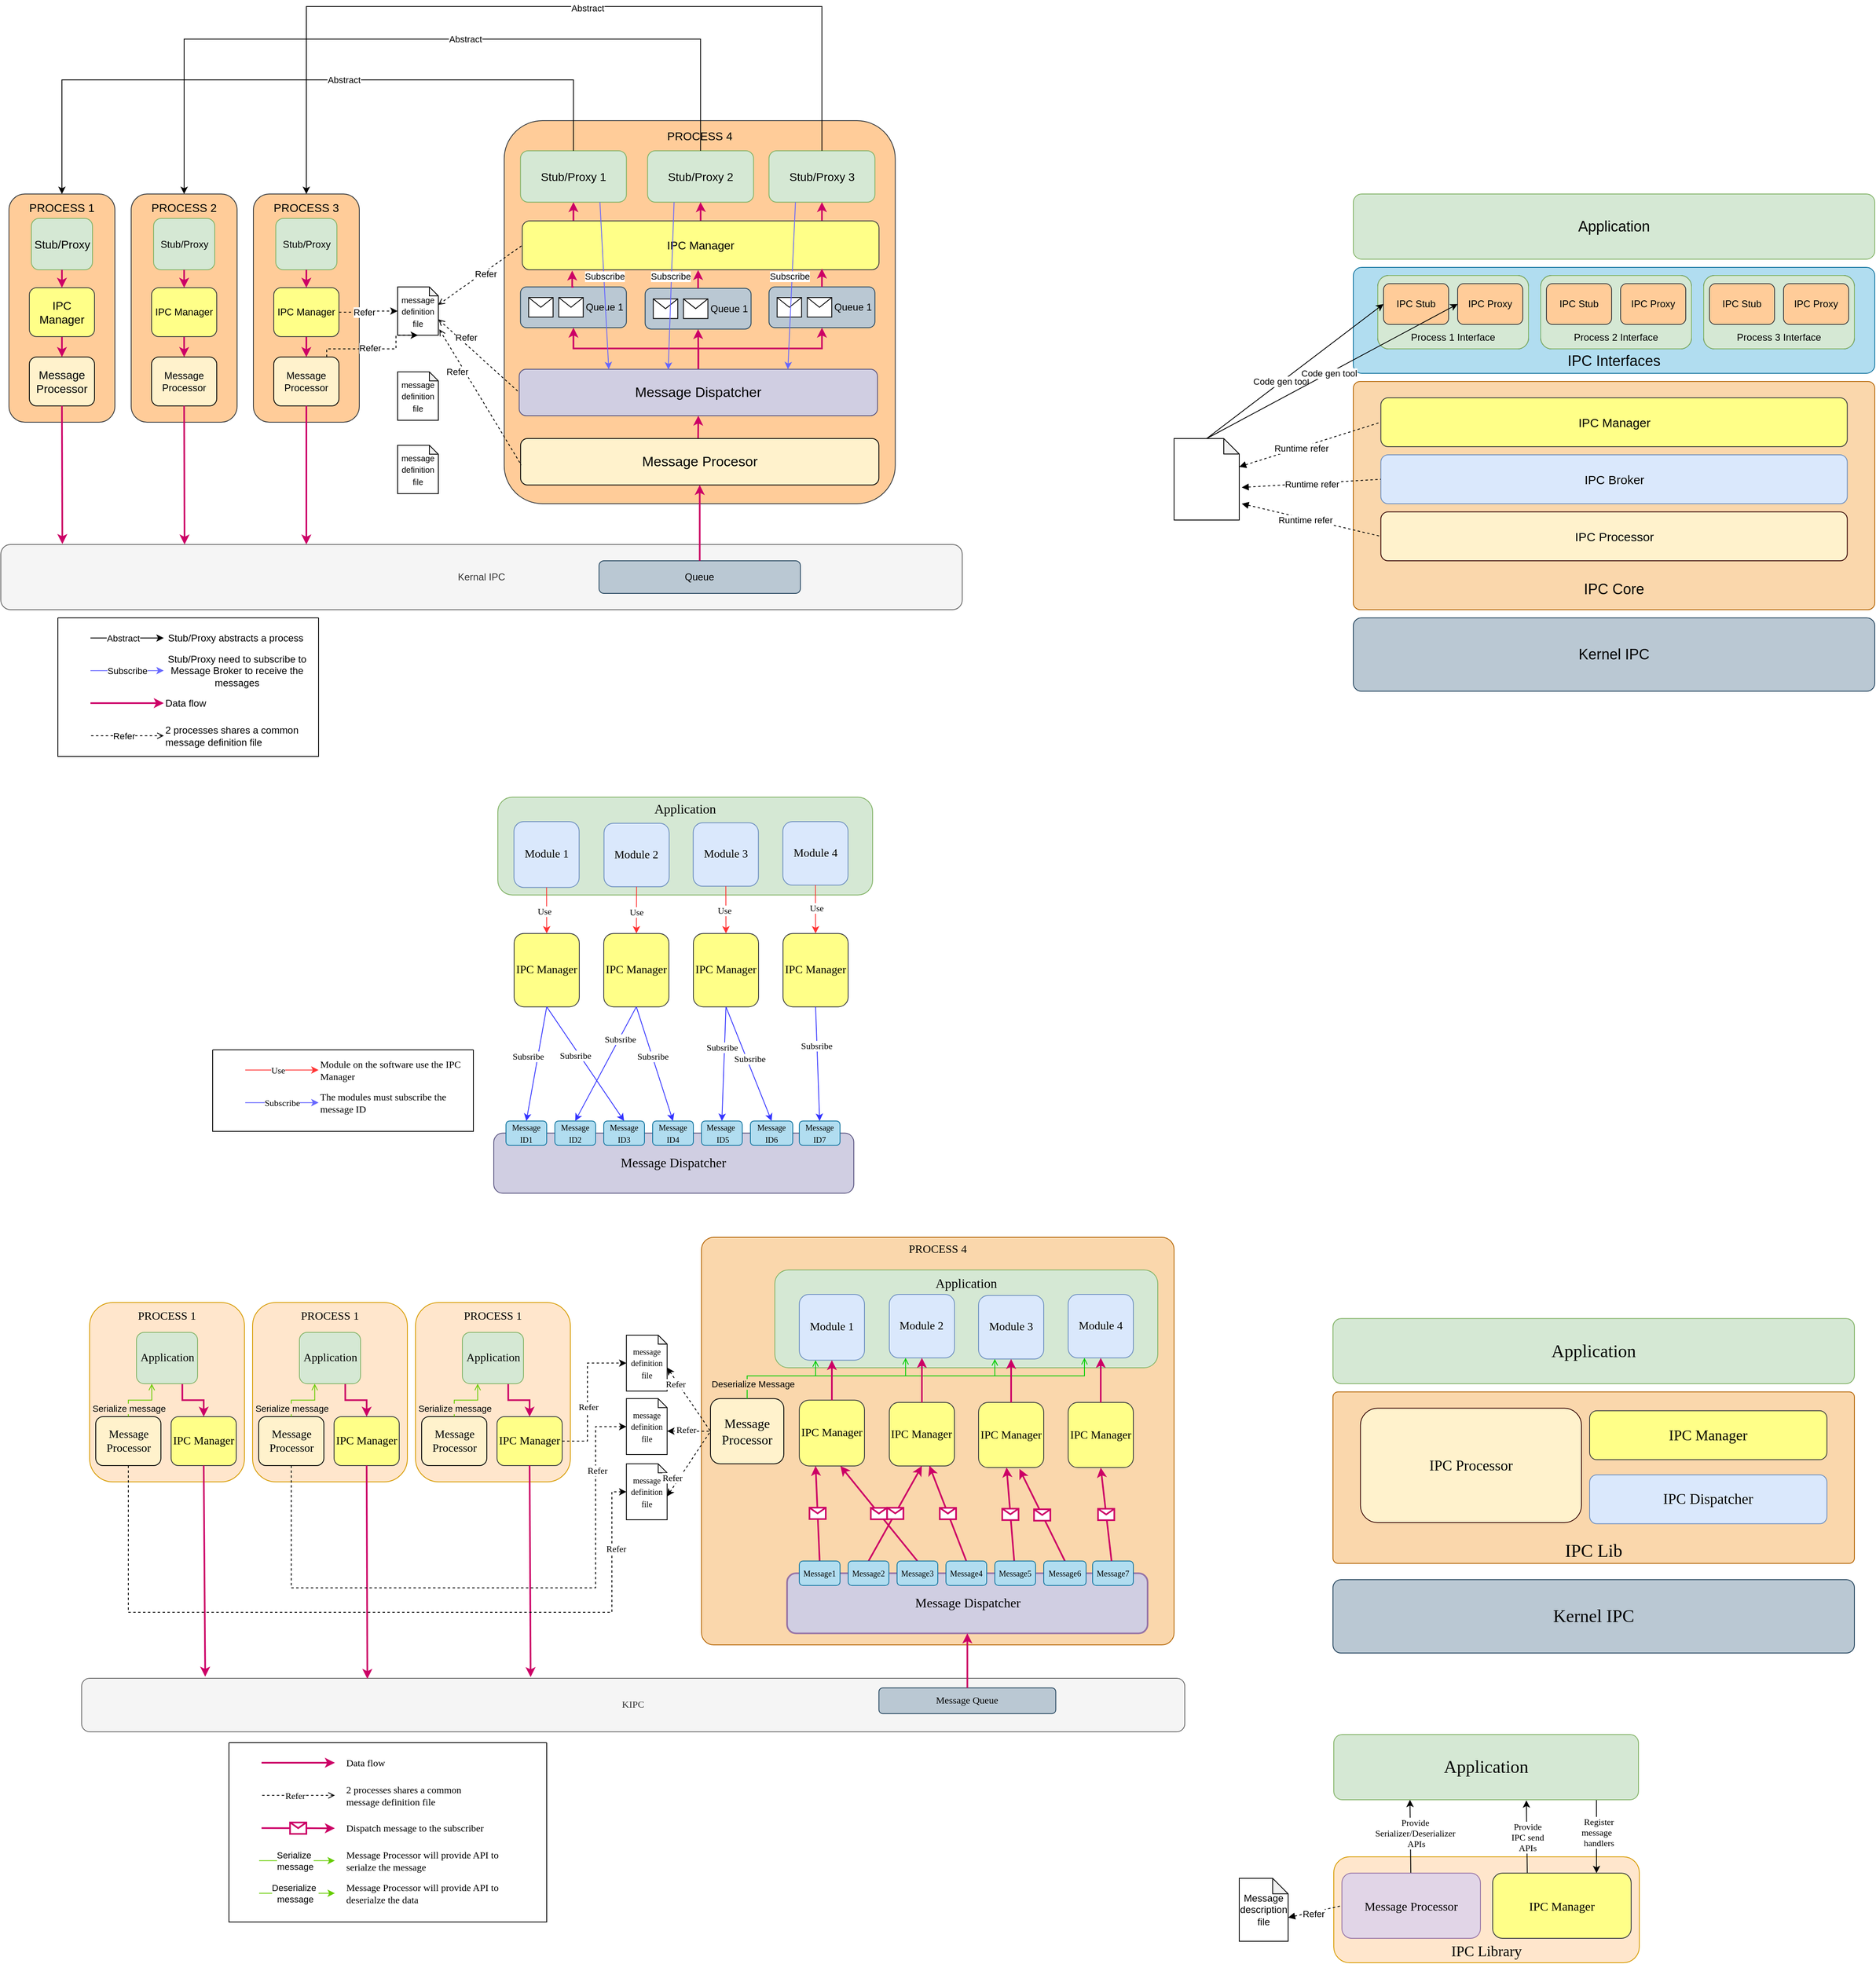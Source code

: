 <mxfile version="24.7.6">
  <diagram name="Page-1" id="NuQ8sDbINXvNX4gbBRJW">
    <mxGraphModel dx="3434" dy="2525" grid="1" gridSize="10" guides="1" tooltips="1" connect="1" arrows="1" fold="1" page="1" pageScale="1" pageWidth="827" pageHeight="1169" background="#ffffff" math="0" shadow="0">
      <root>
        <mxCell id="0" />
        <mxCell id="1" parent="0" />
        <mxCell id="bqOJNQWShnoD8MY0RKzM-351" value="IPC Library" style="rounded=1;whiteSpace=wrap;html=1;fontFamily=Verdana;verticalAlign=bottom;fontSize=18;fillColor=#ffe6cc;strokeColor=#d79b00;" parent="1" vertex="1">
          <mxGeometry x="866" y="2190" width="375" height="130" as="geometry" />
        </mxCell>
        <mxCell id="bqOJNQWShnoD8MY0RKzM-259" value="&lt;font style=&quot;font-size: 14px;&quot;&gt;PROCESS 4&lt;/font&gt;" style="rounded=1;whiteSpace=wrap;html=1;fillColor=#fad7ac;strokeColor=#b46504;arcSize=3;movable=0;resizable=0;rotatable=0;deletable=0;editable=0;locked=1;connectable=0;fontFamily=Verdana;verticalAlign=top;" parent="1" vertex="1">
          <mxGeometry x="90" y="1430" width="580" height="500" as="geometry" />
        </mxCell>
        <mxCell id="PtnBD-MqwxmyIaQdnE39-76" value="&lt;div style=&quot;&quot;&gt;&lt;font style=&quot;font-size: 16px;&quot;&gt;Message Processor&lt;/font&gt;&lt;/div&gt;" style="rounded=1;whiteSpace=wrap;html=1;fillColor=#fff2cc;strokeColor=#000000;fontSize=14;movable=0;resizable=0;rotatable=0;deletable=0;editable=0;locked=1;connectable=0;fontFamily=Verdana;" parent="1" vertex="1">
          <mxGeometry x="101" y="1627.93" width="90" height="80" as="geometry" />
        </mxCell>
        <mxCell id="7G1H1wRRWMd9MSqFdtv3-114" value="&lt;font style=&quot;font-size: 16px;&quot;&gt;Message Dispatcher&lt;/font&gt;" style="rounded=1;whiteSpace=wrap;html=1;fillColor=#d0cee2;strokeColor=#56517e;textDirection=vertical-lr;verticalAlign=middle;rotation=-90;fontFamily=Verdana;" parent="1" vertex="1">
          <mxGeometry x="19.07" y="1118.12" width="73.75" height="441.88" as="geometry" />
        </mxCell>
        <mxCell id="7G1H1wRRWMd9MSqFdtv3-117" value="&lt;div style=&quot;font-size: 14px;&quot;&gt;IPC Manager&lt;/div&gt;" style="rounded=1;whiteSpace=wrap;html=1;rotation=0;fillColor=#ffff88;strokeColor=#36393d;fontSize=14;fontFamily=Verdana;" parent="1" vertex="1">
          <mxGeometry x="-140" y="1057.19" width="80" height="90" as="geometry" />
        </mxCell>
        <mxCell id="7G1H1wRRWMd9MSqFdtv3-118" value="IPC Manager" style="rounded=1;whiteSpace=wrap;html=1;rotation=0;textDirection=ltr;fillColor=#ffff88;strokeColor=#36393d;fontSize=14;fontFamily=Verdana;" parent="1" vertex="1">
          <mxGeometry x="-30" y="1057.19" width="80" height="90" as="geometry" />
        </mxCell>
        <mxCell id="7G1H1wRRWMd9MSqFdtv3-119" value="IPC Manager" style="rounded=1;whiteSpace=wrap;html=1;rotation=0;textDirection=ltr;fillColor=#ffff88;strokeColor=#36393d;fontSize=14;fontFamily=Verdana;" parent="1" vertex="1">
          <mxGeometry x="190" y="1057.19" width="80" height="90" as="geometry" />
        </mxCell>
        <mxCell id="7G1H1wRRWMd9MSqFdtv3-120" value="&lt;font style=&quot;font-size: 10px;&quot;&gt;Message ID1&lt;/font&gt;" style="rounded=1;whiteSpace=wrap;html=1;fillColor=#b1ddf0;strokeColor=#10739e;fontFamily=Verdana;" parent="1" vertex="1">
          <mxGeometry x="-150" y="1287.19" width="50" height="30" as="geometry" />
        </mxCell>
        <mxCell id="7G1H1wRRWMd9MSqFdtv3-121" value="&lt;font style=&quot;font-size: 10px;&quot;&gt;Message ID2&lt;/font&gt;" style="rounded=1;whiteSpace=wrap;html=1;fillColor=#b1ddf0;strokeColor=#10739e;fontFamily=Verdana;" parent="1" vertex="1">
          <mxGeometry x="-90" y="1287.19" width="50" height="30" as="geometry" />
        </mxCell>
        <mxCell id="7G1H1wRRWMd9MSqFdtv3-122" value="&lt;font style=&quot;font-size: 10px;&quot;&gt;Message ID3&lt;/font&gt;" style="rounded=1;whiteSpace=wrap;html=1;fillColor=#b1ddf0;strokeColor=#10739e;fontFamily=Verdana;" parent="1" vertex="1">
          <mxGeometry x="-30" y="1287.19" width="50" height="30" as="geometry" />
        </mxCell>
        <mxCell id="7G1H1wRRWMd9MSqFdtv3-123" value="&lt;font style=&quot;font-size: 10px;&quot;&gt;Message ID4&lt;/font&gt;" style="rounded=1;whiteSpace=wrap;html=1;fillColor=#b1ddf0;strokeColor=#10739e;fontFamily=Verdana;" parent="1" vertex="1">
          <mxGeometry x="30" y="1287.19" width="50" height="30" as="geometry" />
        </mxCell>
        <mxCell id="7G1H1wRRWMd9MSqFdtv3-124" value="&lt;font style=&quot;font-size: 10px;&quot;&gt;Message&amp;nbsp; &amp;nbsp;&lt;/font&gt;&lt;span style=&quot;font-size: 10px;&quot;&gt;ID5&lt;/span&gt;" style="rounded=1;whiteSpace=wrap;html=1;fillColor=#b1ddf0;strokeColor=#10739e;fontFamily=Verdana;" parent="1" vertex="1">
          <mxGeometry x="90" y="1287.19" width="50" height="30" as="geometry" />
        </mxCell>
        <mxCell id="7G1H1wRRWMd9MSqFdtv3-125" value="&lt;font style=&quot;font-size: 10px;&quot;&gt;Message ID6&lt;/font&gt;" style="rounded=1;whiteSpace=wrap;html=1;fillColor=#b1ddf0;strokeColor=#10739e;fontFamily=Verdana;" parent="1" vertex="1">
          <mxGeometry x="150" y="1287.19" width="52" height="30" as="geometry" />
        </mxCell>
        <mxCell id="7G1H1wRRWMd9MSqFdtv3-126" value="&lt;font style=&quot;font-size: 10px;&quot;&gt;Message ID7&lt;/font&gt;" style="rounded=1;whiteSpace=wrap;html=1;fillColor=#b1ddf0;strokeColor=#10739e;fontFamily=Verdana;" parent="1" vertex="1">
          <mxGeometry x="210" y="1287.19" width="50" height="30" as="geometry" />
        </mxCell>
        <mxCell id="7G1H1wRRWMd9MSqFdtv3-127" value="" style="endArrow=classic;html=1;rounded=0;exitX=0.5;exitY=1;exitDx=0;exitDy=0;entryX=0.5;entryY=0;entryDx=0;entryDy=0;strokeColor=#3333FF;fontFamily=Verdana;" parent="1" source="7G1H1wRRWMd9MSqFdtv3-117" target="7G1H1wRRWMd9MSqFdtv3-120" edge="1">
          <mxGeometry width="50" height="50" relative="1" as="geometry">
            <mxPoint x="220" y="1352.19" as="sourcePoint" />
            <mxPoint x="270" y="1302.19" as="targetPoint" />
          </mxGeometry>
        </mxCell>
        <mxCell id="ick9jgWGnxJUqGrP5emk-45" value="Subsribe" style="edgeLabel;html=1;align=center;verticalAlign=middle;resizable=0;points=[];fontFamily=Verdana;" parent="7G1H1wRRWMd9MSqFdtv3-127" vertex="1" connectable="0">
          <mxGeometry x="0.609" relative="1" as="geometry">
            <mxPoint x="-3" y="-52" as="offset" />
          </mxGeometry>
        </mxCell>
        <mxCell id="7G1H1wRRWMd9MSqFdtv3-128" value="" style="endArrow=classic;html=1;rounded=0;exitX=0.5;exitY=1;exitDx=0;exitDy=0;entryX=0.5;entryY=0;entryDx=0;entryDy=0;strokeColor=#3333FF;fontFamily=Verdana;" parent="1" source="7G1H1wRRWMd9MSqFdtv3-117" target="7G1H1wRRWMd9MSqFdtv3-122" edge="1">
          <mxGeometry width="50" height="50" relative="1" as="geometry">
            <mxPoint x="340" y="1262.19" as="sourcePoint" />
            <mxPoint x="160" y="1237.19" as="targetPoint" />
          </mxGeometry>
        </mxCell>
        <mxCell id="ick9jgWGnxJUqGrP5emk-46" value="Subsribe" style="edgeLabel;html=1;align=center;verticalAlign=middle;resizable=0;points=[];fontFamily=Verdana;" parent="7G1H1wRRWMd9MSqFdtv3-128" vertex="1" connectable="0">
          <mxGeometry x="-0.033" relative="1" as="geometry">
            <mxPoint x="-11" y="-8" as="offset" />
          </mxGeometry>
        </mxCell>
        <mxCell id="7G1H1wRRWMd9MSqFdtv3-130" value="" style="endArrow=classic;html=1;rounded=0;exitX=0.5;exitY=1;exitDx=0;exitDy=0;entryX=0.5;entryY=0;entryDx=0;entryDy=0;strokeColor=#3333FF;fontFamily=Verdana;" parent="1" source="7G1H1wRRWMd9MSqFdtv3-118" target="7G1H1wRRWMd9MSqFdtv3-121" edge="1">
          <mxGeometry width="50" height="50" relative="1" as="geometry">
            <mxPoint x="340" y="1262.19" as="sourcePoint" />
            <mxPoint x="160" y="1412.19" as="targetPoint" />
          </mxGeometry>
        </mxCell>
        <mxCell id="ick9jgWGnxJUqGrP5emk-48" value="Subsribe" style="edgeLabel;html=1;align=center;verticalAlign=middle;resizable=0;points=[];fontFamily=Verdana;" parent="7G1H1wRRWMd9MSqFdtv3-130" vertex="1" connectable="0">
          <mxGeometry x="-0.471" relative="1" as="geometry">
            <mxPoint y="3" as="offset" />
          </mxGeometry>
        </mxCell>
        <mxCell id="7G1H1wRRWMd9MSqFdtv3-132" value="" style="endArrow=classic;html=1;rounded=0;exitX=0.5;exitY=1;exitDx=0;exitDy=0;entryX=0.5;entryY=0;entryDx=0;entryDy=0;strokeColor=#3333FF;fontFamily=Verdana;" parent="1" source="7G1H1wRRWMd9MSqFdtv3-118" target="7G1H1wRRWMd9MSqFdtv3-123" edge="1">
          <mxGeometry width="50" height="50" relative="1" as="geometry">
            <mxPoint x="340" y="1367.19" as="sourcePoint" />
            <mxPoint x="160" y="1322.19" as="targetPoint" />
          </mxGeometry>
        </mxCell>
        <mxCell id="ick9jgWGnxJUqGrP5emk-50" value="Subsribe" style="edgeLabel;html=1;align=center;verticalAlign=middle;resizable=0;points=[];fontFamily=Verdana;" parent="7G1H1wRRWMd9MSqFdtv3-132" vertex="1" connectable="0">
          <mxGeometry x="-0.241" relative="1" as="geometry">
            <mxPoint x="3" y="7" as="offset" />
          </mxGeometry>
        </mxCell>
        <mxCell id="7G1H1wRRWMd9MSqFdtv3-133" value="" style="endArrow=classic;html=1;rounded=0;exitX=0.5;exitY=1;exitDx=0;exitDy=0;entryX=0.5;entryY=0;entryDx=0;entryDy=0;strokeColor=#3333FF;fontFamily=Verdana;" parent="1" source="7G1H1wRRWMd9MSqFdtv3-135" target="7G1H1wRRWMd9MSqFdtv3-125" edge="1">
          <mxGeometry width="50" height="50" relative="1" as="geometry">
            <mxPoint x="340" y="1367.19" as="sourcePoint" />
            <mxPoint x="160" y="1367.19" as="targetPoint" />
          </mxGeometry>
        </mxCell>
        <mxCell id="ick9jgWGnxJUqGrP5emk-52" value="Subsribe" style="edgeLabel;html=1;align=center;verticalAlign=middle;resizable=0;points=[];fontFamily=Verdana;" parent="7G1H1wRRWMd9MSqFdtv3-133" vertex="1" connectable="0">
          <mxGeometry x="-0.241" relative="1" as="geometry">
            <mxPoint x="8" y="11" as="offset" />
          </mxGeometry>
        </mxCell>
        <mxCell id="7G1H1wRRWMd9MSqFdtv3-134" value="" style="endArrow=classic;html=1;rounded=0;entryX=0.5;entryY=0;entryDx=0;entryDy=0;exitX=0.5;exitY=1;exitDx=0;exitDy=0;strokeColor=#3333FF;fontFamily=Verdana;" parent="1" source="7G1H1wRRWMd9MSqFdtv3-119" target="7G1H1wRRWMd9MSqFdtv3-126" edge="1">
          <mxGeometry width="50" height="50" relative="1" as="geometry">
            <mxPoint x="320" y="1522.19" as="sourcePoint" />
            <mxPoint x="160" y="1457.19" as="targetPoint" />
          </mxGeometry>
        </mxCell>
        <mxCell id="ick9jgWGnxJUqGrP5emk-53" value="Subsribe" style="edgeLabel;html=1;align=center;verticalAlign=middle;resizable=0;points=[];fontFamily=Verdana;" parent="7G1H1wRRWMd9MSqFdtv3-134" vertex="1" connectable="0">
          <mxGeometry x="-0.316" y="-1" relative="1" as="geometry">
            <mxPoint as="offset" />
          </mxGeometry>
        </mxCell>
        <mxCell id="7G1H1wRRWMd9MSqFdtv3-135" value="IPC Manager" style="rounded=1;whiteSpace=wrap;html=1;rotation=0;textDirection=ltr;fillColor=#ffff88;strokeColor=#36393d;fontSize=14;fontFamily=Verdana;" parent="1" vertex="1">
          <mxGeometry x="80" y="1057.19" width="80" height="90" as="geometry" />
        </mxCell>
        <mxCell id="7G1H1wRRWMd9MSqFdtv3-136" value="" style="endArrow=classic;html=1;rounded=0;entryX=0.5;entryY=0;entryDx=0;entryDy=0;exitX=0.5;exitY=1;exitDx=0;exitDy=0;strokeColor=#3333FF;fontFamily=Verdana;" parent="1" source="7G1H1wRRWMd9MSqFdtv3-135" target="7G1H1wRRWMd9MSqFdtv3-124" edge="1">
          <mxGeometry width="50" height="50" relative="1" as="geometry">
            <mxPoint x="340" y="1502.19" as="sourcePoint" />
            <mxPoint x="160" y="1502.19" as="targetPoint" />
          </mxGeometry>
        </mxCell>
        <mxCell id="ick9jgWGnxJUqGrP5emk-51" value="Subsribe" style="edgeLabel;html=1;align=center;verticalAlign=middle;resizable=0;points=[];fontFamily=Verdana;" parent="7G1H1wRRWMd9MSqFdtv3-136" vertex="1" connectable="0">
          <mxGeometry x="-0.295" y="-1" relative="1" as="geometry">
            <mxPoint x="-2" as="offset" />
          </mxGeometry>
        </mxCell>
        <mxCell id="PtnBD-MqwxmyIaQdnE39-6" value="&lt;div style=&quot;font-size: 14px;&quot;&gt;IPC Manager&lt;/div&gt;" style="rounded=1;whiteSpace=wrap;html=1;rotation=0;textDirection=ltr;fillColor=#ffff88;strokeColor=#36393d;fontSize=14;movable=0;resizable=0;rotatable=0;deletable=0;editable=0;locked=1;connectable=0;fontFamily=Verdana;" parent="1" vertex="1">
          <mxGeometry x="320.47" y="1632.56" width="80" height="77.88" as="geometry" />
        </mxCell>
        <mxCell id="PtnBD-MqwxmyIaQdnE39-7" value="&lt;div style=&quot;font-size: 14px;&quot;&gt;IPC Manager&lt;/div&gt;" style="rounded=1;whiteSpace=wrap;html=1;rotation=0;textDirection=ltr;fillColor=#ffff88;strokeColor=#36393d;fontSize=14;movable=0;resizable=0;rotatable=0;deletable=0;editable=0;locked=1;connectable=0;fontFamily=Verdana;" parent="1" vertex="1">
          <mxGeometry x="540" y="1632.56" width="80" height="80" as="geometry" />
        </mxCell>
        <mxCell id="PtnBD-MqwxmyIaQdnE39-27" value="&lt;div style=&quot;font-size: 14px;&quot;&gt;IPC Manager&lt;/div&gt;" style="rounded=1;whiteSpace=wrap;html=1;rotation=0;textDirection=ltr;fillColor=#ffff88;strokeColor=#36393d;fontSize=14;movable=0;resizable=0;rotatable=0;deletable=0;editable=0;locked=1;connectable=0;fontFamily=Verdana;" parent="1" vertex="1">
          <mxGeometry x="430" y="1632.56" width="80" height="80" as="geometry" />
        </mxCell>
        <mxCell id="PtnBD-MqwxmyIaQdnE39-34" value="" style="endArrow=classic;html=1;rounded=0;exitX=0.5;exitY=0;exitDx=0;exitDy=0;entryX=0.25;entryY=1;entryDx=0;entryDy=0;strokeWidth=2;strokeColor=#CC0066;movable=0;resizable=0;rotatable=0;deletable=0;editable=0;locked=1;connectable=0;fontFamily=Verdana;" parent="1" source="PtnBD-MqwxmyIaQdnE39-8" target="bqOJNQWShnoD8MY0RKzM-70" edge="1">
          <mxGeometry relative="1" as="geometry">
            <mxPoint x="260" y="1531.75" as="sourcePoint" />
            <mxPoint x="360" y="1531.75" as="targetPoint" />
          </mxGeometry>
        </mxCell>
        <mxCell id="PtnBD-MqwxmyIaQdnE39-35" value="" style="shape=message;html=1;outlineConnect=0;strokeWidth=2;strokeColor=#CC0066;movable=0;resizable=0;rotatable=0;deletable=0;editable=0;locked=1;connectable=0;fontFamily=Verdana;" parent="PtnBD-MqwxmyIaQdnE39-34" vertex="1">
          <mxGeometry width="20" height="14" relative="1" as="geometry">
            <mxPoint x="-10" y="-7" as="offset" />
          </mxGeometry>
        </mxCell>
        <mxCell id="PtnBD-MqwxmyIaQdnE39-36" value="" style="endArrow=classic;html=1;rounded=0;entryX=0.631;entryY=1.001;entryDx=0;entryDy=0;exitX=0.5;exitY=0;exitDx=0;exitDy=0;entryPerimeter=0;strokeWidth=2;strokeColor=#CC0066;movable=0;resizable=0;rotatable=0;deletable=0;editable=0;locked=1;connectable=0;fontFamily=Verdana;" parent="1" source="PtnBD-MqwxmyIaQdnE39-10" target="bqOJNQWShnoD8MY0RKzM-70" edge="1">
          <mxGeometry relative="1" as="geometry">
            <mxPoint x="245" y="1760.75" as="sourcePoint" />
            <mxPoint x="264" y="1620.75" as="targetPoint" />
          </mxGeometry>
        </mxCell>
        <mxCell id="PtnBD-MqwxmyIaQdnE39-37" value="" style="shape=message;html=1;outlineConnect=0;strokeWidth=2;strokeColor=#CC0066;movable=0;resizable=0;rotatable=0;deletable=0;editable=0;locked=1;connectable=0;fontFamily=Verdana;" parent="PtnBD-MqwxmyIaQdnE39-36" vertex="1">
          <mxGeometry width="20" height="14" relative="1" as="geometry">
            <mxPoint x="-10" y="-7" as="offset" />
          </mxGeometry>
        </mxCell>
        <mxCell id="PtnBD-MqwxmyIaQdnE39-39" value="" style="endArrow=classic;html=1;rounded=0;entryX=0.5;entryY=1;entryDx=0;entryDy=0;exitX=0.5;exitY=0;exitDx=0;exitDy=0;strokeWidth=2;strokeColor=#CC0066;movable=0;resizable=0;rotatable=0;deletable=0;editable=0;locked=1;connectable=0;fontFamily=Verdana;" parent="1" source="PtnBD-MqwxmyIaQdnE39-9" target="PtnBD-MqwxmyIaQdnE39-6" edge="1">
          <mxGeometry relative="1" as="geometry">
            <mxPoint x="365" y="1760.75" as="sourcePoint" />
            <mxPoint x="284" y="1620.75" as="targetPoint" />
          </mxGeometry>
        </mxCell>
        <mxCell id="PtnBD-MqwxmyIaQdnE39-40" value="" style="shape=message;html=1;outlineConnect=0;strokeWidth=2;strokeColor=#CC0066;movable=0;resizable=0;rotatable=0;deletable=0;editable=0;locked=1;connectable=0;fontFamily=Verdana;" parent="PtnBD-MqwxmyIaQdnE39-39" vertex="1">
          <mxGeometry width="20" height="14" relative="1" as="geometry">
            <mxPoint x="-10" y="-7" as="offset" />
          </mxGeometry>
        </mxCell>
        <mxCell id="PtnBD-MqwxmyIaQdnE39-41" value="" style="endArrow=classic;html=1;rounded=0;entryX=0.615;entryY=0.997;entryDx=0;entryDy=0;exitX=0.5;exitY=0;exitDx=0;exitDy=0;entryPerimeter=0;strokeWidth=2;strokeColor=#CC0066;movable=0;resizable=0;rotatable=0;deletable=0;editable=0;locked=1;connectable=0;fontFamily=Verdana;" parent="1" source="PtnBD-MqwxmyIaQdnE39-11" target="PtnBD-MqwxmyIaQdnE39-6" edge="1">
          <mxGeometry relative="1" as="geometry">
            <mxPoint x="305" y="1760.75" as="sourcePoint" />
            <mxPoint x="374" y="1620.75" as="targetPoint" />
          </mxGeometry>
        </mxCell>
        <mxCell id="PtnBD-MqwxmyIaQdnE39-42" value="" style="shape=message;html=1;outlineConnect=0;strokeWidth=2;strokeColor=#CC0066;movable=0;resizable=0;rotatable=0;deletable=0;editable=0;locked=1;connectable=0;fontFamily=Verdana;" parent="PtnBD-MqwxmyIaQdnE39-41" vertex="1">
          <mxGeometry width="20" height="14" relative="1" as="geometry">
            <mxPoint x="-10" y="-7" as="offset" />
          </mxGeometry>
        </mxCell>
        <mxCell id="PtnBD-MqwxmyIaQdnE39-43" value="" style="endArrow=classic;html=1;rounded=0;entryX=0.628;entryY=1.02;entryDx=0;entryDy=0;exitX=0.5;exitY=0;exitDx=0;exitDy=0;entryPerimeter=0;strokeWidth=2;strokeColor=#CC0066;movable=0;resizable=0;rotatable=0;deletable=0;editable=0;locked=1;connectable=0;fontFamily=Verdana;" parent="1" source="PtnBD-MqwxmyIaQdnE39-13" target="PtnBD-MqwxmyIaQdnE39-27" edge="1">
          <mxGeometry relative="1" as="geometry">
            <mxPoint x="425" y="1760.75" as="sourcePoint" />
            <mxPoint x="382" y="1620.75" as="targetPoint" />
          </mxGeometry>
        </mxCell>
        <mxCell id="PtnBD-MqwxmyIaQdnE39-44" value="" style="shape=message;html=1;outlineConnect=0;strokeWidth=2;strokeColor=#CC0066;movable=0;resizable=0;rotatable=0;deletable=0;editable=0;locked=1;connectable=0;fontFamily=Verdana;" parent="PtnBD-MqwxmyIaQdnE39-43" vertex="1">
          <mxGeometry width="20" height="14" relative="1" as="geometry">
            <mxPoint x="-10" y="-7" as="offset" />
          </mxGeometry>
        </mxCell>
        <mxCell id="PtnBD-MqwxmyIaQdnE39-45" value="" style="endArrow=classic;html=1;rounded=0;entryX=0.43;entryY=0.997;entryDx=0;entryDy=0;entryPerimeter=0;strokeWidth=2;strokeColor=#CC0066;movable=0;resizable=0;rotatable=0;deletable=0;editable=0;locked=1;connectable=0;fontFamily=Verdana;" parent="1" source="PtnBD-MqwxmyIaQdnE39-12" target="PtnBD-MqwxmyIaQdnE39-27" edge="1">
          <mxGeometry relative="1" as="geometry">
            <mxPoint x="546" y="1760.75" as="sourcePoint" />
            <mxPoint x="494" y="1622.75" as="targetPoint" />
          </mxGeometry>
        </mxCell>
        <mxCell id="PtnBD-MqwxmyIaQdnE39-46" value="" style="shape=message;html=1;outlineConnect=0;strokeWidth=2;strokeColor=#CC0066;movable=0;resizable=0;rotatable=0;deletable=0;editable=0;locked=1;connectable=0;fontFamily=Verdana;" parent="PtnBD-MqwxmyIaQdnE39-45" vertex="1">
          <mxGeometry width="20" height="14" relative="1" as="geometry">
            <mxPoint x="-10" y="-7" as="offset" />
          </mxGeometry>
        </mxCell>
        <mxCell id="PtnBD-MqwxmyIaQdnE39-79" value="&lt;font style=&quot;font-size: 10px;&quot;&gt;message definition file&lt;/font&gt;" style="shape=note;whiteSpace=wrap;html=1;backgroundOutline=1;darkOpacity=0.05;size=11;movable=0;resizable=0;rotatable=0;deletable=0;editable=0;locked=1;connectable=0;fontFamily=Verdana;" parent="1" vertex="1">
          <mxGeometry x="-2.19" y="1707.93" width="50" height="68.62" as="geometry" />
        </mxCell>
        <mxCell id="PtnBD-MqwxmyIaQdnE39-81" value="&lt;font style=&quot;font-size: 10px;&quot;&gt;message definition file&lt;/font&gt;" style="shape=note;whiteSpace=wrap;html=1;backgroundOutline=1;darkOpacity=0.05;size=11;movable=0;resizable=0;rotatable=0;deletable=0;editable=0;locked=1;connectable=0;fontFamily=Verdana;" parent="1" vertex="1">
          <mxGeometry x="-2.19" y="1627.93" width="50" height="68.62" as="geometry" />
        </mxCell>
        <mxCell id="PtnBD-MqwxmyIaQdnE39-82" value="&lt;font style=&quot;font-size: 10px;&quot;&gt;message definition file&lt;/font&gt;" style="shape=note;whiteSpace=wrap;html=1;backgroundOutline=1;darkOpacity=0.05;size=11;movable=0;resizable=0;rotatable=0;deletable=0;editable=0;locked=1;connectable=0;fontFamily=Verdana;" parent="1" vertex="1">
          <mxGeometry x="-2.19" y="1550.0" width="50" height="68.62" as="geometry" />
        </mxCell>
        <mxCell id="PtnBD-MqwxmyIaQdnE39-87" value="" style="endArrow=none;dashed=1;html=1;rounded=0;entryX=0;entryY=0.5;entryDx=0;entryDy=0;exitX=0;exitY=0;exitDx=50;exitDy=39.81;startArrow=classic;startFill=1;exitPerimeter=0;movable=0;resizable=0;rotatable=0;deletable=0;editable=0;locked=1;connectable=0;fontFamily=Verdana;" parent="1" source="PtnBD-MqwxmyIaQdnE39-82" target="PtnBD-MqwxmyIaQdnE39-76" edge="1">
          <mxGeometry width="50" height="50" relative="1" as="geometry">
            <mxPoint x="-130" y="1850" as="sourcePoint" />
            <mxPoint x="-180" y="1900" as="targetPoint" />
          </mxGeometry>
        </mxCell>
        <mxCell id="bqOJNQWShnoD8MY0RKzM-280" value="Refer" style="edgeLabel;html=1;align=center;verticalAlign=middle;resizable=0;points=[];movable=0;rotatable=0;deletable=0;editable=0;locked=1;connectable=0;fontFamily=Verdana;" parent="PtnBD-MqwxmyIaQdnE39-87" vertex="1" connectable="0">
          <mxGeometry x="-0.108" y="1" relative="1" as="geometry">
            <mxPoint x="-15" y="-14" as="offset" />
          </mxGeometry>
        </mxCell>
        <mxCell id="PtnBD-MqwxmyIaQdnE39-88" value="" style="endArrow=none;dashed=1;html=1;rounded=0;entryX=0;entryY=0.5;entryDx=0;entryDy=0;exitX=0;exitY=0;exitDx=50;exitDy=39.81;startArrow=classic;startFill=1;exitPerimeter=0;movable=0;resizable=0;rotatable=0;deletable=0;editable=0;locked=1;connectable=0;fontFamily=Verdana;" parent="1" source="PtnBD-MqwxmyIaQdnE39-81" target="PtnBD-MqwxmyIaQdnE39-76" edge="1">
          <mxGeometry width="50" height="50" relative="1" as="geometry">
            <mxPoint x="70" y="1782" as="sourcePoint" />
            <mxPoint x="104" y="1908" as="targetPoint" />
          </mxGeometry>
        </mxCell>
        <mxCell id="bqOJNQWShnoD8MY0RKzM-281" value="Refer" style="edgeLabel;html=1;align=center;verticalAlign=middle;resizable=0;points=[];movable=0;rotatable=0;deletable=0;editable=0;locked=1;connectable=0;fontFamily=Verdana;" parent="PtnBD-MqwxmyIaQdnE39-88" vertex="1" connectable="0">
          <mxGeometry x="-0.137" y="2" relative="1" as="geometry">
            <mxPoint as="offset" />
          </mxGeometry>
        </mxCell>
        <mxCell id="PtnBD-MqwxmyIaQdnE39-89" value="" style="endArrow=none;dashed=1;html=1;rounded=0;entryX=0;entryY=0.5;entryDx=0;entryDy=0;exitX=0;exitY=0;exitDx=50;exitDy=39.81;startArrow=classic;startFill=1;exitPerimeter=0;movable=0;resizable=0;rotatable=0;deletable=0;editable=0;locked=1;connectable=0;fontFamily=Verdana;" parent="1" source="PtnBD-MqwxmyIaQdnE39-79" target="PtnBD-MqwxmyIaQdnE39-76" edge="1">
          <mxGeometry width="50" height="50" relative="1" as="geometry">
            <mxPoint x="70" y="1860" as="sourcePoint" />
            <mxPoint x="104" y="1908" as="targetPoint" />
          </mxGeometry>
        </mxCell>
        <mxCell id="bqOJNQWShnoD8MY0RKzM-282" value="Refer" style="edgeLabel;html=1;align=center;verticalAlign=middle;resizable=0;points=[];movable=0;rotatable=0;deletable=0;editable=0;locked=1;connectable=0;fontFamily=Verdana;" parent="PtnBD-MqwxmyIaQdnE39-89" vertex="1" connectable="0">
          <mxGeometry x="0.08" y="1" relative="1" as="geometry">
            <mxPoint x="-22" y="21" as="offset" />
          </mxGeometry>
        </mxCell>
        <mxCell id="bqOJNQWShnoD8MY0RKzM-11" value="Application" style="rounded=1;whiteSpace=wrap;html=1;fontSize=18;fillColor=#d5e8d4;strokeColor=#82b366;arcSize=13;movable=0;resizable=0;rotatable=0;deletable=0;editable=0;locked=1;connectable=0;" parent="1" vertex="1">
          <mxGeometry x="890" y="150" width="640" height="80" as="geometry" />
        </mxCell>
        <mxCell id="bqOJNQWShnoD8MY0RKzM-12" value="IPC Interfaces" style="rounded=1;whiteSpace=wrap;html=1;fontSize=18;arcSize=8;spacingTop=-32;labelPosition=center;verticalLabelPosition=bottom;align=center;verticalAlign=top;fillColor=#b1ddf0;strokeColor=#10739e;movable=0;resizable=0;rotatable=0;deletable=0;editable=0;locked=1;connectable=0;" parent="1" vertex="1">
          <mxGeometry x="890" y="240" width="640" height="130" as="geometry" />
        </mxCell>
        <mxCell id="bqOJNQWShnoD8MY0RKzM-14" value="IPC Core" style="rounded=1;whiteSpace=wrap;html=1;fontSize=18;arcSize=3;labelPosition=center;verticalLabelPosition=bottom;align=center;verticalAlign=top;spacingTop=-42;fillColor=#fad7ac;strokeColor=#b46504;movable=0;resizable=0;rotatable=0;deletable=0;editable=0;locked=1;connectable=0;" parent="1" vertex="1">
          <mxGeometry x="890" y="380" width="640" height="280" as="geometry" />
        </mxCell>
        <mxCell id="bqOJNQWShnoD8MY0RKzM-15" value="Kernel IPC" style="rounded=1;whiteSpace=wrap;html=1;fontSize=18;fillColor=#bac8d3;strokeColor=#23445d;arcSize=11;movable=0;resizable=0;rotatable=0;deletable=0;editable=0;locked=1;connectable=0;" parent="1" vertex="1">
          <mxGeometry x="890" y="670" width="640" height="90" as="geometry" />
        </mxCell>
        <mxCell id="bqOJNQWShnoD8MY0RKzM-27" value="" style="group;strokeColor=default;rounded=1;movable=0;resizable=0;rotatable=0;deletable=0;editable=0;locked=1;connectable=0;" parent="1" vertex="1" connectable="0">
          <mxGeometry x="920" y="250" width="185" height="90" as="geometry" />
        </mxCell>
        <mxCell id="bqOJNQWShnoD8MY0RKzM-21" value="Process 1 Interface" style="rounded=1;whiteSpace=wrap;html=1;labelPosition=center;verticalLabelPosition=bottom;align=center;verticalAlign=top;spacingTop=-28;fillColor=#d5e8d4;strokeColor=#82b366;movable=0;resizable=0;rotatable=0;deletable=0;editable=0;locked=1;connectable=0;" parent="bqOJNQWShnoD8MY0RKzM-27" vertex="1">
          <mxGeometry width="185" height="90" as="geometry" />
        </mxCell>
        <mxCell id="bqOJNQWShnoD8MY0RKzM-17" value="IPC Stub" style="rounded=1;whiteSpace=wrap;html=1;fillColor=#ffcc99;strokeColor=#36393d;movable=0;resizable=0;rotatable=0;deletable=0;editable=0;locked=1;connectable=0;" parent="bqOJNQWShnoD8MY0RKzM-27" vertex="1">
          <mxGeometry x="7" y="10" width="80" height="50" as="geometry" />
        </mxCell>
        <mxCell id="bqOJNQWShnoD8MY0RKzM-18" value="IPC Proxy" style="rounded=1;whiteSpace=wrap;html=1;fillColor=#ffcc99;strokeColor=#36393d;movable=0;resizable=0;rotatable=0;deletable=0;editable=0;locked=1;connectable=0;" parent="bqOJNQWShnoD8MY0RKzM-27" vertex="1">
          <mxGeometry x="98" y="10" width="80" height="50" as="geometry" />
        </mxCell>
        <mxCell id="bqOJNQWShnoD8MY0RKzM-28" value="IPC Manager" style="rounded=1;whiteSpace=wrap;html=1;fontSize=15;fillColor=#ffff88;strokeColor=#36393d;movable=0;resizable=0;rotatable=0;deletable=0;editable=0;locked=1;connectable=0;" parent="1" vertex="1">
          <mxGeometry x="923.75" y="400" width="572.5" height="60" as="geometry" />
        </mxCell>
        <mxCell id="bqOJNQWShnoD8MY0RKzM-29" value="IPC Broker" style="rounded=1;whiteSpace=wrap;html=1;fontSize=15;fillColor=#dae8fc;strokeColor=#6c8ebf;movable=0;resizable=0;rotatable=0;deletable=0;editable=0;locked=1;connectable=0;" parent="1" vertex="1">
          <mxGeometry x="923.75" y="470" width="572.5" height="60" as="geometry" />
        </mxCell>
        <mxCell id="bqOJNQWShnoD8MY0RKzM-30" value="IPC Processor" style="rounded=1;whiteSpace=wrap;html=1;fontSize=15;fillColor=#fff2cc;strokeColor=#330000;strokeWidth=1;movable=0;resizable=0;rotatable=0;deletable=0;editable=0;locked=1;connectable=0;" parent="1" vertex="1">
          <mxGeometry x="923.75" y="540" width="572.5" height="60" as="geometry" />
        </mxCell>
        <mxCell id="bqOJNQWShnoD8MY0RKzM-31" value="" style="shape=note;whiteSpace=wrap;html=1;backgroundOutline=1;darkOpacity=0.05;size=19;movable=0;resizable=0;rotatable=0;deletable=0;editable=0;locked=1;connectable=0;" parent="1" vertex="1">
          <mxGeometry x="670" y="450" width="80" height="100" as="geometry" />
        </mxCell>
        <mxCell id="bqOJNQWShnoD8MY0RKzM-32" value="" style="endArrow=none;dashed=1;html=1;rounded=0;entryX=0;entryY=0.5;entryDx=0;entryDy=0;startArrow=block;startFill=1;exitX=1;exitY=0.347;exitDx=0;exitDy=0;exitPerimeter=0;movable=0;resizable=0;rotatable=0;deletable=0;editable=0;locked=1;connectable=0;" parent="1" source="bqOJNQWShnoD8MY0RKzM-31" target="bqOJNQWShnoD8MY0RKzM-28" edge="1">
          <mxGeometry width="50" height="50" relative="1" as="geometry">
            <mxPoint x="830" y="486" as="sourcePoint" />
            <mxPoint x="1110" y="410" as="targetPoint" />
          </mxGeometry>
        </mxCell>
        <mxCell id="bqOJNQWShnoD8MY0RKzM-35" value="Runtime refer" style="edgeLabel;html=1;align=center;verticalAlign=middle;resizable=0;points=[];movable=0;rotatable=0;deletable=0;editable=0;locked=1;connectable=0;" parent="bqOJNQWShnoD8MY0RKzM-32" vertex="1" connectable="0">
          <mxGeometry x="-0.132" y="-1" relative="1" as="geometry">
            <mxPoint as="offset" />
          </mxGeometry>
        </mxCell>
        <mxCell id="bqOJNQWShnoD8MY0RKzM-33" value="" style="endArrow=none;dashed=1;html=1;rounded=0;entryX=0;entryY=0.5;entryDx=0;entryDy=0;startArrow=block;startFill=1;exitX=1.038;exitY=0.6;exitDx=0;exitDy=0;exitPerimeter=0;movable=0;resizable=0;rotatable=0;deletable=0;editable=0;locked=1;connectable=0;" parent="1" source="bqOJNQWShnoD8MY0RKzM-31" target="bqOJNQWShnoD8MY0RKzM-29" edge="1">
          <mxGeometry width="50" height="50" relative="1" as="geometry">
            <mxPoint x="830" y="500" as="sourcePoint" />
            <mxPoint x="934" y="440" as="targetPoint" />
          </mxGeometry>
        </mxCell>
        <mxCell id="bqOJNQWShnoD8MY0RKzM-36" value="Runtime refer" style="edgeLabel;html=1;align=center;verticalAlign=middle;resizable=0;points=[];movable=0;rotatable=0;deletable=0;editable=0;locked=1;connectable=0;" parent="bqOJNQWShnoD8MY0RKzM-33" vertex="1" connectable="0">
          <mxGeometry x="0.005" y="-1" relative="1" as="geometry">
            <mxPoint as="offset" />
          </mxGeometry>
        </mxCell>
        <mxCell id="bqOJNQWShnoD8MY0RKzM-34" value="" style="endArrow=none;dashed=1;html=1;rounded=0;entryX=0;entryY=0.5;entryDx=0;entryDy=0;startArrow=block;startFill=1;exitX=1.038;exitY=0.8;exitDx=0;exitDy=0;exitPerimeter=0;movable=0;resizable=0;rotatable=0;deletable=0;editable=0;locked=1;connectable=0;" parent="1" source="bqOJNQWShnoD8MY0RKzM-31" target="bqOJNQWShnoD8MY0RKzM-30" edge="1">
          <mxGeometry width="50" height="50" relative="1" as="geometry">
            <mxPoint x="830" y="500" as="sourcePoint" />
            <mxPoint x="934" y="510" as="targetPoint" />
          </mxGeometry>
        </mxCell>
        <mxCell id="bqOJNQWShnoD8MY0RKzM-37" value="Runtime refer" style="edgeLabel;html=1;align=center;verticalAlign=middle;resizable=0;points=[];movable=0;rotatable=0;deletable=0;editable=0;locked=1;connectable=0;" parent="bqOJNQWShnoD8MY0RKzM-34" vertex="1" connectable="0">
          <mxGeometry x="-0.088" y="-2" relative="1" as="geometry">
            <mxPoint as="offset" />
          </mxGeometry>
        </mxCell>
        <mxCell id="bqOJNQWShnoD8MY0RKzM-40" value="" style="endArrow=classic;html=1;rounded=0;exitX=0.5;exitY=0;exitDx=0;exitDy=0;exitPerimeter=0;entryX=0;entryY=0.5;entryDx=0;entryDy=0;movable=0;resizable=0;rotatable=0;deletable=0;editable=0;locked=1;connectable=0;" parent="1" source="bqOJNQWShnoD8MY0RKzM-31" target="bqOJNQWShnoD8MY0RKzM-17" edge="1">
          <mxGeometry width="50" height="50" relative="1" as="geometry">
            <mxPoint x="1040" y="410" as="sourcePoint" />
            <mxPoint x="1090" y="360" as="targetPoint" />
          </mxGeometry>
        </mxCell>
        <mxCell id="bqOJNQWShnoD8MY0RKzM-41" value="Code gen tool" style="edgeLabel;html=1;align=center;verticalAlign=middle;resizable=0;points=[];movable=0;rotatable=0;deletable=0;editable=0;locked=1;connectable=0;" parent="bqOJNQWShnoD8MY0RKzM-40" vertex="1" connectable="0">
          <mxGeometry x="0.081" relative="1" as="geometry">
            <mxPoint x="-27" y="19" as="offset" />
          </mxGeometry>
        </mxCell>
        <mxCell id="bqOJNQWShnoD8MY0RKzM-43" value="" style="endArrow=classic;html=1;rounded=0;exitX=0.5;exitY=0;exitDx=0;exitDy=0;exitPerimeter=0;entryX=0;entryY=0.5;entryDx=0;entryDy=0;movable=0;resizable=0;rotatable=0;deletable=0;editable=0;locked=1;connectable=0;" parent="1" source="bqOJNQWShnoD8MY0RKzM-31" target="bqOJNQWShnoD8MY0RKzM-18" edge="1">
          <mxGeometry width="50" height="50" relative="1" as="geometry">
            <mxPoint x="720" y="460" as="sourcePoint" />
            <mxPoint x="937" y="295" as="targetPoint" />
          </mxGeometry>
        </mxCell>
        <mxCell id="bqOJNQWShnoD8MY0RKzM-44" value="Code gen tool" style="edgeLabel;html=1;align=center;verticalAlign=middle;resizable=0;points=[];movable=0;rotatable=0;deletable=0;editable=0;locked=1;connectable=0;" parent="bqOJNQWShnoD8MY0RKzM-43" vertex="1" connectable="0">
          <mxGeometry x="0.081" relative="1" as="geometry">
            <mxPoint x="-17" y="9" as="offset" />
          </mxGeometry>
        </mxCell>
        <mxCell id="bqOJNQWShnoD8MY0RKzM-45" value="" style="group;strokeColor=default;rounded=1;movable=0;resizable=0;rotatable=0;deletable=0;editable=0;locked=1;connectable=0;" parent="1" vertex="1" connectable="0">
          <mxGeometry x="1120" y="250" width="185" height="90" as="geometry" />
        </mxCell>
        <mxCell id="bqOJNQWShnoD8MY0RKzM-46" value="Process 2 Interface" style="rounded=1;whiteSpace=wrap;html=1;labelPosition=center;verticalLabelPosition=bottom;align=center;verticalAlign=top;spacingTop=-28;fillColor=#d5e8d4;strokeColor=#82b366;movable=0;resizable=0;rotatable=0;deletable=0;editable=0;locked=1;connectable=0;" parent="bqOJNQWShnoD8MY0RKzM-45" vertex="1">
          <mxGeometry width="185" height="90" as="geometry" />
        </mxCell>
        <mxCell id="bqOJNQWShnoD8MY0RKzM-47" value="IPC Stub" style="rounded=1;whiteSpace=wrap;html=1;fillColor=#ffcc99;strokeColor=#36393d;movable=0;resizable=0;rotatable=0;deletable=0;editable=0;locked=1;connectable=0;" parent="bqOJNQWShnoD8MY0RKzM-45" vertex="1">
          <mxGeometry x="7" y="10" width="80" height="50" as="geometry" />
        </mxCell>
        <mxCell id="bqOJNQWShnoD8MY0RKzM-48" value="IPC Proxy" style="rounded=1;whiteSpace=wrap;html=1;fillColor=#ffcc99;strokeColor=#36393d;movable=0;resizable=0;rotatable=0;deletable=0;editable=0;locked=1;connectable=0;" parent="bqOJNQWShnoD8MY0RKzM-45" vertex="1">
          <mxGeometry x="98" y="10" width="80" height="50" as="geometry" />
        </mxCell>
        <mxCell id="bqOJNQWShnoD8MY0RKzM-49" value="" style="group;strokeColor=default;rounded=1;movable=0;resizable=0;rotatable=0;deletable=0;editable=0;locked=1;connectable=0;" parent="1" vertex="1" connectable="0">
          <mxGeometry x="1320" y="250" width="185" height="90" as="geometry" />
        </mxCell>
        <mxCell id="bqOJNQWShnoD8MY0RKzM-50" value="Process 3 Interface" style="rounded=1;whiteSpace=wrap;html=1;labelPosition=center;verticalLabelPosition=bottom;align=center;verticalAlign=top;spacingTop=-28;fillColor=#d5e8d4;strokeColor=#82b366;movable=0;resizable=0;rotatable=0;deletable=0;editable=0;locked=1;connectable=0;" parent="bqOJNQWShnoD8MY0RKzM-49" vertex="1">
          <mxGeometry width="185" height="90" as="geometry" />
        </mxCell>
        <mxCell id="bqOJNQWShnoD8MY0RKzM-51" value="IPC Stub" style="rounded=1;whiteSpace=wrap;html=1;fillColor=#ffcc99;strokeColor=#36393d;movable=0;resizable=0;rotatable=0;deletable=0;editable=0;locked=1;connectable=0;" parent="bqOJNQWShnoD8MY0RKzM-49" vertex="1">
          <mxGeometry x="7" y="10" width="80" height="50" as="geometry" />
        </mxCell>
        <mxCell id="bqOJNQWShnoD8MY0RKzM-52" value="IPC Proxy" style="rounded=1;whiteSpace=wrap;html=1;fillColor=#ffcc99;strokeColor=#36393d;movable=0;resizable=0;rotatable=0;deletable=0;editable=0;locked=1;connectable=0;" parent="bqOJNQWShnoD8MY0RKzM-49" vertex="1">
          <mxGeometry x="98" y="10" width="80" height="50" as="geometry" />
        </mxCell>
        <mxCell id="bqOJNQWShnoD8MY0RKzM-59" value="&lt;font style=&quot;font-size: 10px;&quot;&gt;message definition file&lt;/font&gt;" style="shape=note;whiteSpace=wrap;html=1;backgroundOutline=1;darkOpacity=0.05;size=11;movable=1;resizable=1;rotatable=1;deletable=1;editable=1;locked=0;connectable=1;" parent="1" vertex="1">
          <mxGeometry x="-283" y="264" width="50" height="59.31" as="geometry" />
        </mxCell>
        <mxCell id="bqOJNQWShnoD8MY0RKzM-61" value="" style="group;fontSize=15;movable=0;resizable=0;rotatable=0;deletable=0;editable=0;locked=1;connectable=0;fontFamily=Verdana;" parent="1" vertex="1" connectable="0">
          <mxGeometry x="195.005" y="1827.13" width="442.5" height="88.745" as="geometry" />
        </mxCell>
        <mxCell id="PtnBD-MqwxmyIaQdnE39-4" value="&lt;font style=&quot;font-size: 16px;&quot;&gt;Message Dispatcher&lt;/font&gt;" style="rounded=1;whiteSpace=wrap;html=1;fillColor=#D0CEE2;strokeColor=#9673a6;textDirection=vertical-lr;verticalAlign=middle;rotation=-90;strokeWidth=2;movable=0;resizable=0;rotatable=0;deletable=0;editable=0;locked=1;connectable=0;fontFamily=Verdana;" parent="bqOJNQWShnoD8MY0RKzM-61" vertex="1">
          <mxGeometry x="184.375" y="-169.38" width="73.75" height="442.5" as="geometry" />
        </mxCell>
        <mxCell id="PtnBD-MqwxmyIaQdnE39-8" value="&lt;font style=&quot;font-size: 10px;&quot;&gt;Message1&lt;/font&gt;" style="rounded=1;whiteSpace=wrap;html=1;fillColor=#b1ddf0;strokeColor=#10739e;movable=0;resizable=0;rotatable=0;deletable=0;editable=0;locked=1;connectable=0;fontFamily=Verdana;" parent="bqOJNQWShnoD8MY0RKzM-61" vertex="1">
          <mxGeometry x="14.995" width="50" height="30" as="geometry" />
        </mxCell>
        <mxCell id="PtnBD-MqwxmyIaQdnE39-9" value="&lt;font style=&quot;font-size: 10px;&quot;&gt;Message2&lt;/font&gt;" style="rounded=1;whiteSpace=wrap;html=1;fillColor=#b1ddf0;strokeColor=#10739e;movable=0;resizable=0;rotatable=0;deletable=0;editable=0;locked=1;connectable=0;fontFamily=Verdana;" parent="bqOJNQWShnoD8MY0RKzM-61" vertex="1">
          <mxGeometry x="74.995" width="50" height="30" as="geometry" />
        </mxCell>
        <mxCell id="PtnBD-MqwxmyIaQdnE39-10" value="&lt;font style=&quot;font-size: 10px;&quot;&gt;Message3&lt;/font&gt;" style="rounded=1;whiteSpace=wrap;html=1;fillColor=#b1ddf0;strokeColor=#10739e;movable=0;resizable=0;rotatable=0;deletable=0;editable=0;locked=1;connectable=0;fontFamily=Verdana;" parent="bqOJNQWShnoD8MY0RKzM-61" vertex="1">
          <mxGeometry x="134.995" width="50" height="30" as="geometry" />
        </mxCell>
        <mxCell id="PtnBD-MqwxmyIaQdnE39-11" value="&lt;font style=&quot;font-size: 10px;&quot;&gt;Message4&lt;/font&gt;" style="rounded=1;whiteSpace=wrap;html=1;fillColor=#b1ddf0;strokeColor=#10739e;movable=0;resizable=0;rotatable=0;deletable=0;editable=0;locked=1;connectable=0;fontFamily=Verdana;" parent="bqOJNQWShnoD8MY0RKzM-61" vertex="1">
          <mxGeometry x="194.995" width="50" height="30" as="geometry" />
        </mxCell>
        <mxCell id="PtnBD-MqwxmyIaQdnE39-12" value="&lt;font style=&quot;font-size: 10px;&quot;&gt;Message&lt;/font&gt;&lt;span style=&quot;font-size: 10px;&quot;&gt;5&lt;/span&gt;" style="rounded=1;whiteSpace=wrap;html=1;fillColor=#b1ddf0;strokeColor=#10739e;movable=0;resizable=0;rotatable=0;deletable=0;editable=0;locked=1;connectable=0;fontFamily=Verdana;" parent="bqOJNQWShnoD8MY0RKzM-61" vertex="1">
          <mxGeometry x="254.995" width="50" height="30" as="geometry" />
        </mxCell>
        <mxCell id="PtnBD-MqwxmyIaQdnE39-13" value="&lt;font style=&quot;font-size: 10px;&quot;&gt;Message6&lt;/font&gt;" style="rounded=1;whiteSpace=wrap;html=1;fillColor=#b1ddf0;strokeColor=#10739e;movable=0;resizable=0;rotatable=0;deletable=0;editable=0;locked=1;connectable=0;fontFamily=Verdana;" parent="bqOJNQWShnoD8MY0RKzM-61" vertex="1">
          <mxGeometry x="314.995" width="52" height="30" as="geometry" />
        </mxCell>
        <mxCell id="PtnBD-MqwxmyIaQdnE39-14" value="&lt;font style=&quot;font-size: 10px;&quot;&gt;Message7&lt;/font&gt;" style="rounded=1;whiteSpace=wrap;html=1;fillColor=#b1ddf0;strokeColor=#10739e;movable=0;resizable=0;rotatable=0;deletable=0;editable=0;locked=1;connectable=0;fontFamily=Verdana;" parent="bqOJNQWShnoD8MY0RKzM-61" vertex="1">
          <mxGeometry x="374.995" width="50" height="30" as="geometry" />
        </mxCell>
        <mxCell id="bqOJNQWShnoD8MY0RKzM-68" value="" style="endArrow=classic;html=1;rounded=0;entryX=0.5;entryY=1;entryDx=0;entryDy=0;strokeWidth=2;strokeColor=#CC0066;movable=0;resizable=0;rotatable=0;deletable=0;editable=0;locked=1;connectable=0;fontFamily=Verdana;" parent="1" source="PtnBD-MqwxmyIaQdnE39-14" target="PtnBD-MqwxmyIaQdnE39-7" edge="1">
          <mxGeometry relative="1" as="geometry">
            <mxPoint x="546" y="1866.75" as="sourcePoint" />
            <mxPoint x="490" y="1663.75" as="targetPoint" />
          </mxGeometry>
        </mxCell>
        <mxCell id="bqOJNQWShnoD8MY0RKzM-69" value="" style="shape=message;html=1;outlineConnect=0;strokeWidth=2;strokeColor=#CC0066;movable=0;resizable=0;rotatable=0;deletable=0;editable=0;locked=1;connectable=0;fontFamily=Verdana;" parent="bqOJNQWShnoD8MY0RKzM-68" vertex="1">
          <mxGeometry width="20" height="14" relative="1" as="geometry">
            <mxPoint x="-10" y="-7" as="offset" />
          </mxGeometry>
        </mxCell>
        <mxCell id="bqOJNQWShnoD8MY0RKzM-70" value="IPC Manager" style="rounded=1;whiteSpace=wrap;html=1;rotation=0;fillColor=#ffff88;strokeColor=#36393d;fontSize=14;movable=0;resizable=0;rotatable=0;deletable=0;editable=0;locked=1;connectable=0;fontFamily=Verdana;" parent="1" vertex="1">
          <mxGeometry x="210" y="1629.75" width="80" height="80.69" as="geometry" />
        </mxCell>
        <mxCell id="bqOJNQWShnoD8MY0RKzM-138" value="" style="group;fontSize=12;movable=1;resizable=1;rotatable=1;deletable=1;editable=1;locked=0;connectable=1;" parent="1" vertex="1" connectable="0">
          <mxGeometry x="-760" y="150" width="130" height="280" as="geometry" />
        </mxCell>
        <object label="&lt;font style=&quot;font-size: 14px;&quot;&gt;PROCESS 1&lt;/font&gt;" id="7G1H1wRRWMd9MSqFdtv3-1">
          <mxCell style="rounded=1;whiteSpace=wrap;html=1;fillColor=#ffcc99;strokeColor=#36393d;labelPosition=center;verticalLabelPosition=top;align=center;verticalAlign=bottom;spacingTop=0;spacingBottom=-28;movable=1;resizable=1;rotatable=1;deletable=1;editable=1;locked=0;connectable=1;" parent="bqOJNQWShnoD8MY0RKzM-138" vertex="1">
            <mxGeometry width="130" height="280" as="geometry" />
          </mxCell>
        </object>
        <mxCell id="bqOJNQWShnoD8MY0RKzM-112" value="" style="edgeStyle=orthogonalEdgeStyle;rounded=0;orthogonalLoop=1;jettySize=auto;html=1;strokeColor=#CC0066;curved=0;strokeWidth=2;movable=1;resizable=1;rotatable=1;deletable=1;editable=1;locked=0;connectable=1;" parent="bqOJNQWShnoD8MY0RKzM-138" source="bqOJNQWShnoD8MY0RKzM-119" target="bqOJNQWShnoD8MY0RKzM-105" edge="1">
          <mxGeometry relative="1" as="geometry">
            <mxPoint x="90" y="120" as="sourcePoint" />
            <mxPoint x="90" y="430" as="targetPoint" />
          </mxGeometry>
        </mxCell>
        <mxCell id="bqOJNQWShnoD8MY0RKzM-105" value="&lt;div style=&quot;font-size: 14px;&quot;&gt;Message Processor&lt;/div&gt;" style="rounded=1;whiteSpace=wrap;html=1;fillColor=#fff2cc;strokeColor=#000000;fontSize=14;movable=1;resizable=1;rotatable=1;deletable=1;editable=1;locked=0;connectable=1;" parent="bqOJNQWShnoD8MY0RKzM-138" vertex="1">
          <mxGeometry x="25" y="200" width="80" height="60" as="geometry" />
        </mxCell>
        <mxCell id="bqOJNQWShnoD8MY0RKzM-119" value="IPC Manager" style="rounded=1;whiteSpace=wrap;html=1;fillColor=#ffff88;strokeColor=#36393d;fontSize=14;movable=1;resizable=1;rotatable=1;deletable=1;editable=1;locked=0;connectable=1;" parent="bqOJNQWShnoD8MY0RKzM-138" vertex="1">
          <mxGeometry x="25" y="115" width="80" height="60" as="geometry" />
        </mxCell>
        <mxCell id="bqOJNQWShnoD8MY0RKzM-125" value="Stub/Proxy" style="rounded=1;whiteSpace=wrap;html=1;fillColor=#d5e8d4;strokeColor=#82b366;fontSize=14;movable=1;resizable=1;rotatable=1;deletable=1;editable=1;locked=0;connectable=1;" parent="bqOJNQWShnoD8MY0RKzM-138" vertex="1">
          <mxGeometry x="27.5" y="30" width="75" height="63" as="geometry" />
        </mxCell>
        <mxCell id="bqOJNQWShnoD8MY0RKzM-126" value="" style="edgeStyle=orthogonalEdgeStyle;rounded=0;orthogonalLoop=1;jettySize=auto;html=1;strokeColor=#CC0066;curved=0;strokeWidth=2;exitX=0.5;exitY=1;exitDx=0;exitDy=0;entryX=0.5;entryY=0;entryDx=0;entryDy=0;movable=1;resizable=1;rotatable=1;deletable=1;editable=1;locked=0;connectable=1;" parent="bqOJNQWShnoD8MY0RKzM-138" source="bqOJNQWShnoD8MY0RKzM-125" target="bqOJNQWShnoD8MY0RKzM-119" edge="1">
          <mxGeometry relative="1" as="geometry">
            <mxPoint x="75" y="185" as="sourcePoint" />
            <mxPoint x="75" y="210" as="targetPoint" />
          </mxGeometry>
        </mxCell>
        <mxCell id="bqOJNQWShnoD8MY0RKzM-139" value="" style="group;movable=1;resizable=1;rotatable=1;deletable=1;editable=1;locked=0;connectable=1;" parent="1" vertex="1" connectable="0">
          <mxGeometry x="-610" y="150" width="130" height="280" as="geometry" />
        </mxCell>
        <object label="&lt;font style=&quot;font-size: 14px;&quot;&gt;PROCESS 2&lt;/font&gt;" id="bqOJNQWShnoD8MY0RKzM-140">
          <mxCell style="rounded=1;whiteSpace=wrap;html=1;fillColor=#ffcc99;strokeColor=#36393d;labelPosition=center;verticalLabelPosition=top;align=center;verticalAlign=bottom;spacingTop=0;spacingBottom=-28;movable=1;resizable=1;rotatable=1;deletable=1;editable=1;locked=0;connectable=1;" parent="bqOJNQWShnoD8MY0RKzM-139" vertex="1">
            <mxGeometry width="130" height="280" as="geometry" />
          </mxCell>
        </object>
        <mxCell id="bqOJNQWShnoD8MY0RKzM-141" value="" style="edgeStyle=orthogonalEdgeStyle;rounded=0;orthogonalLoop=1;jettySize=auto;html=1;strokeColor=#CC0066;curved=0;strokeWidth=2;movable=1;resizable=1;rotatable=1;deletable=1;editable=1;locked=0;connectable=1;" parent="bqOJNQWShnoD8MY0RKzM-139" source="bqOJNQWShnoD8MY0RKzM-143" target="bqOJNQWShnoD8MY0RKzM-142" edge="1">
          <mxGeometry relative="1" as="geometry">
            <mxPoint x="90" y="120" as="sourcePoint" />
            <mxPoint x="90" y="430" as="targetPoint" />
          </mxGeometry>
        </mxCell>
        <mxCell id="bqOJNQWShnoD8MY0RKzM-142" value="&lt;div&gt;Message Processor&lt;/div&gt;" style="rounded=1;whiteSpace=wrap;html=1;fillColor=#fff2cc;strokeColor=#000000;movable=1;resizable=1;rotatable=1;deletable=1;editable=1;locked=0;connectable=1;" parent="bqOJNQWShnoD8MY0RKzM-139" vertex="1">
          <mxGeometry x="25" y="200" width="80" height="60" as="geometry" />
        </mxCell>
        <mxCell id="bqOJNQWShnoD8MY0RKzM-143" value="IPC Manager" style="rounded=1;whiteSpace=wrap;html=1;fillColor=#ffff88;strokeColor=#36393d;movable=1;resizable=1;rotatable=1;deletable=1;editable=1;locked=0;connectable=1;" parent="bqOJNQWShnoD8MY0RKzM-139" vertex="1">
          <mxGeometry x="25" y="115" width="80" height="60" as="geometry" />
        </mxCell>
        <mxCell id="bqOJNQWShnoD8MY0RKzM-144" value="Stub/Proxy" style="rounded=1;whiteSpace=wrap;html=1;fillColor=#d5e8d4;strokeColor=#82b366;movable=1;resizable=1;rotatable=1;deletable=1;editable=1;locked=0;connectable=1;" parent="bqOJNQWShnoD8MY0RKzM-139" vertex="1">
          <mxGeometry x="27.5" y="30" width="75" height="63" as="geometry" />
        </mxCell>
        <mxCell id="bqOJNQWShnoD8MY0RKzM-145" value="" style="edgeStyle=orthogonalEdgeStyle;rounded=0;orthogonalLoop=1;jettySize=auto;html=1;strokeColor=#CC0066;curved=0;strokeWidth=2;exitX=0.5;exitY=1;exitDx=0;exitDy=0;entryX=0.5;entryY=0;entryDx=0;entryDy=0;movable=1;resizable=1;rotatable=1;deletable=1;editable=1;locked=0;connectable=1;" parent="bqOJNQWShnoD8MY0RKzM-139" source="bqOJNQWShnoD8MY0RKzM-144" target="bqOJNQWShnoD8MY0RKzM-143" edge="1">
          <mxGeometry relative="1" as="geometry">
            <mxPoint x="75" y="185" as="sourcePoint" />
            <mxPoint x="75" y="210" as="targetPoint" />
          </mxGeometry>
        </mxCell>
        <mxCell id="bqOJNQWShnoD8MY0RKzM-146" value="" style="group;movable=1;resizable=1;rotatable=1;deletable=1;editable=1;locked=0;connectable=1;" parent="1" vertex="1" connectable="0">
          <mxGeometry x="-460" y="150" width="130" height="280" as="geometry" />
        </mxCell>
        <object label="&lt;font style=&quot;font-size: 14px;&quot;&gt;PROCESS 3&lt;/font&gt;" id="bqOJNQWShnoD8MY0RKzM-147">
          <mxCell style="rounded=1;whiteSpace=wrap;html=1;fillColor=#ffcc99;strokeColor=#36393d;labelPosition=center;verticalLabelPosition=top;align=center;verticalAlign=bottom;spacingTop=0;spacingBottom=-28;movable=1;resizable=1;rotatable=1;deletable=1;editable=1;locked=0;connectable=1;" parent="bqOJNQWShnoD8MY0RKzM-146" vertex="1">
            <mxGeometry width="130" height="280" as="geometry" />
          </mxCell>
        </object>
        <mxCell id="bqOJNQWShnoD8MY0RKzM-148" value="" style="edgeStyle=orthogonalEdgeStyle;rounded=0;orthogonalLoop=1;jettySize=auto;html=1;strokeColor=#CC0066;curved=0;strokeWidth=2;movable=1;resizable=1;rotatable=1;deletable=1;editable=1;locked=0;connectable=1;" parent="bqOJNQWShnoD8MY0RKzM-146" source="bqOJNQWShnoD8MY0RKzM-150" target="bqOJNQWShnoD8MY0RKzM-149" edge="1">
          <mxGeometry relative="1" as="geometry">
            <mxPoint x="90" y="120" as="sourcePoint" />
            <mxPoint x="90" y="430" as="targetPoint" />
          </mxGeometry>
        </mxCell>
        <mxCell id="bqOJNQWShnoD8MY0RKzM-149" value="&lt;div&gt;Message Processor&lt;/div&gt;" style="rounded=1;whiteSpace=wrap;html=1;fillColor=#fff2cc;strokeColor=#000000;movable=1;resizable=1;rotatable=1;deletable=1;editable=1;locked=0;connectable=1;" parent="bqOJNQWShnoD8MY0RKzM-146" vertex="1">
          <mxGeometry x="25" y="200" width="80" height="60" as="geometry" />
        </mxCell>
        <mxCell id="bqOJNQWShnoD8MY0RKzM-150" value="IPC Manager" style="rounded=1;whiteSpace=wrap;html=1;fillColor=#ffff88;strokeColor=#36393d;movable=1;resizable=1;rotatable=1;deletable=1;editable=1;locked=0;connectable=1;" parent="bqOJNQWShnoD8MY0RKzM-146" vertex="1">
          <mxGeometry x="25" y="115" width="80" height="60" as="geometry" />
        </mxCell>
        <mxCell id="bqOJNQWShnoD8MY0RKzM-151" value="Stub/Proxy" style="rounded=1;whiteSpace=wrap;html=1;fillColor=#d5e8d4;strokeColor=#82b366;movable=1;resizable=1;rotatable=1;deletable=1;editable=1;locked=0;connectable=1;" parent="bqOJNQWShnoD8MY0RKzM-146" vertex="1">
          <mxGeometry x="27.5" y="30" width="75" height="63" as="geometry" />
        </mxCell>
        <mxCell id="bqOJNQWShnoD8MY0RKzM-152" value="" style="edgeStyle=orthogonalEdgeStyle;rounded=0;orthogonalLoop=1;jettySize=auto;html=1;strokeColor=#CC0066;curved=0;strokeWidth=2;exitX=0.5;exitY=1;exitDx=0;exitDy=0;entryX=0.5;entryY=0;entryDx=0;entryDy=0;movable=1;resizable=1;rotatable=1;deletable=1;editable=1;locked=0;connectable=1;" parent="bqOJNQWShnoD8MY0RKzM-146" source="bqOJNQWShnoD8MY0RKzM-151" target="bqOJNQWShnoD8MY0RKzM-150" edge="1">
          <mxGeometry relative="1" as="geometry">
            <mxPoint x="75" y="185" as="sourcePoint" />
            <mxPoint x="75" y="210" as="targetPoint" />
          </mxGeometry>
        </mxCell>
        <mxCell id="bqOJNQWShnoD8MY0RKzM-155" value="" style="endArrow=classic;html=1;rounded=0;exitX=0.5;exitY=1;exitDx=0;exitDy=0;entryX=0.064;entryY=-0.007;entryDx=0;entryDy=0;entryPerimeter=0;strokeWidth=2;strokeColor=#CC0066;movable=1;resizable=1;rotatable=1;deletable=1;editable=1;locked=0;connectable=1;" parent="1" source="bqOJNQWShnoD8MY0RKzM-105" target="ick9jgWGnxJUqGrP5emk-67" edge="1">
          <mxGeometry width="50" height="50" relative="1" as="geometry">
            <mxPoint x="-610" y="500" as="sourcePoint" />
            <mxPoint x="-560" y="450" as="targetPoint" />
          </mxGeometry>
        </mxCell>
        <mxCell id="bqOJNQWShnoD8MY0RKzM-156" value="" style="endArrow=classic;html=1;rounded=0;entryX=0.064;entryY=0.023;entryDx=0;entryDy=0;entryPerimeter=0;exitX=0.5;exitY=1;exitDx=0;exitDy=0;strokeWidth=2;strokeColor=#CC0066;movable=1;resizable=1;rotatable=1;deletable=1;editable=1;locked=0;connectable=1;" parent="1" source="bqOJNQWShnoD8MY0RKzM-142" edge="1">
          <mxGeometry width="50" height="50" relative="1" as="geometry">
            <mxPoint x="-544" y="408" as="sourcePoint" />
            <mxPoint x="-544.5" y="580" as="targetPoint" />
          </mxGeometry>
        </mxCell>
        <mxCell id="bqOJNQWShnoD8MY0RKzM-157" value="" style="endArrow=classic;html=1;rounded=0;exitX=0.5;exitY=1;exitDx=0;exitDy=0;strokeWidth=2;strokeColor=#CC0066;movable=1;resizable=1;rotatable=1;deletable=1;editable=1;locked=0;connectable=1;" parent="1" source="bqOJNQWShnoD8MY0RKzM-149" edge="1">
          <mxGeometry width="50" height="50" relative="1" as="geometry">
            <mxPoint x="-395.25" y="415" as="sourcePoint" />
            <mxPoint x="-395" y="580" as="targetPoint" />
          </mxGeometry>
        </mxCell>
        <mxCell id="bqOJNQWShnoD8MY0RKzM-174" style="edgeStyle=orthogonalEdgeStyle;rounded=0;orthogonalLoop=1;jettySize=auto;html=1;entryX=0.5;entryY=1;entryDx=0;entryDy=0;entryPerimeter=0;dashed=1;movable=1;resizable=1;rotatable=1;deletable=1;editable=1;locked=0;connectable=1;" parent="1" source="bqOJNQWShnoD8MY0RKzM-149" target="bqOJNQWShnoD8MY0RKzM-59" edge="1">
          <mxGeometry relative="1" as="geometry">
            <Array as="points">
              <mxPoint x="-370" y="340" />
              <mxPoint x="-285" y="340" />
            </Array>
          </mxGeometry>
        </mxCell>
        <mxCell id="bqOJNQWShnoD8MY0RKzM-183" value="Refer" style="edgeLabel;html=1;align=center;verticalAlign=middle;resizable=1;points=[];movable=1;rotatable=1;deletable=1;editable=1;locked=0;connectable=1;" parent="bqOJNQWShnoD8MY0RKzM-174" vertex="1" connectable="0">
          <mxGeometry x="-0.099" y="1" relative="1" as="geometry">
            <mxPoint as="offset" />
          </mxGeometry>
        </mxCell>
        <mxCell id="bqOJNQWShnoD8MY0RKzM-176" style="edgeStyle=orthogonalEdgeStyle;rounded=0;orthogonalLoop=1;jettySize=auto;html=1;entryX=0;entryY=0.5;entryDx=0;entryDy=0;entryPerimeter=0;dashed=1;movable=1;resizable=1;rotatable=1;deletable=1;editable=1;locked=0;connectable=1;" parent="1" source="bqOJNQWShnoD8MY0RKzM-150" target="bqOJNQWShnoD8MY0RKzM-59" edge="1">
          <mxGeometry relative="1" as="geometry" />
        </mxCell>
        <mxCell id="bqOJNQWShnoD8MY0RKzM-182" value="Refer" style="edgeLabel;html=1;align=center;verticalAlign=middle;resizable=1;points=[];movable=1;rotatable=1;deletable=1;editable=1;locked=0;connectable=1;" parent="bqOJNQWShnoD8MY0RKzM-176" vertex="1" connectable="0">
          <mxGeometry x="-0.412" y="-1" relative="1" as="geometry">
            <mxPoint x="9" y="-1" as="offset" />
          </mxGeometry>
        </mxCell>
        <mxCell id="bqOJNQWShnoD8MY0RKzM-177" value="&lt;font style=&quot;font-size: 10px;&quot;&gt;message definition file&lt;/font&gt;" style="shape=note;whiteSpace=wrap;html=1;backgroundOutline=1;darkOpacity=0.05;size=11;movable=1;resizable=1;rotatable=1;deletable=1;editable=1;locked=0;connectable=1;" parent="1" vertex="1">
          <mxGeometry x="-283" y="368.31" width="50" height="59.31" as="geometry" />
        </mxCell>
        <mxCell id="bqOJNQWShnoD8MY0RKzM-178" value="&lt;font style=&quot;font-size: 10px;&quot;&gt;message definition file&lt;/font&gt;" style="shape=note;whiteSpace=wrap;html=1;backgroundOutline=1;darkOpacity=0.05;size=11;movable=1;resizable=1;rotatable=1;deletable=1;editable=1;locked=0;connectable=1;" parent="1" vertex="1">
          <mxGeometry x="-283" y="458.31" width="50" height="59.31" as="geometry" />
        </mxCell>
        <mxCell id="bqOJNQWShnoD8MY0RKzM-191" value="" style="swimlane;startSize=0;movable=1;resizable=1;rotatable=1;deletable=1;editable=1;locked=0;connectable=1;" parent="1" vertex="1">
          <mxGeometry x="-700" y="670" width="320" height="170" as="geometry">
            <mxRectangle x="-700" y="670" width="50" height="40" as="alternateBounds" />
          </mxGeometry>
        </mxCell>
        <mxCell id="bqOJNQWShnoD8MY0RKzM-192" value="" style="endArrow=classic;html=1;rounded=0;movable=1;resizable=1;rotatable=1;deletable=1;editable=1;locked=0;connectable=1;" parent="bqOJNQWShnoD8MY0RKzM-191" edge="1">
          <mxGeometry width="50" height="50" relative="1" as="geometry">
            <mxPoint x="40" y="24.74" as="sourcePoint" />
            <mxPoint x="130" y="24.74" as="targetPoint" />
          </mxGeometry>
        </mxCell>
        <mxCell id="bqOJNQWShnoD8MY0RKzM-193" value="Abstract" style="edgeLabel;html=1;align=center;verticalAlign=middle;resizable=1;points=[];movable=1;rotatable=1;deletable=1;editable=1;locked=0;connectable=1;" parent="bqOJNQWShnoD8MY0RKzM-192" vertex="1" connectable="0">
          <mxGeometry x="-0.07" relative="1" as="geometry">
            <mxPoint x="-2" as="offset" />
          </mxGeometry>
        </mxCell>
        <mxCell id="bqOJNQWShnoD8MY0RKzM-194" value="" style="endArrow=classic;html=1;rounded=0;strokeColor=#6666FF;movable=1;resizable=1;rotatable=1;deletable=1;editable=1;locked=0;connectable=1;" parent="bqOJNQWShnoD8MY0RKzM-191" edge="1">
          <mxGeometry width="50" height="50" relative="1" as="geometry">
            <mxPoint x="40" y="64.7" as="sourcePoint" />
            <mxPoint x="130" y="64.7" as="targetPoint" />
          </mxGeometry>
        </mxCell>
        <mxCell id="bqOJNQWShnoD8MY0RKzM-195" value="Subscribe" style="edgeLabel;html=1;align=center;verticalAlign=middle;resizable=1;points=[];labelBackgroundColor=default;rotation=0;movable=1;rotatable=1;deletable=1;editable=1;locked=0;connectable=1;" parent="bqOJNQWShnoD8MY0RKzM-194" vertex="1" connectable="0">
          <mxGeometry x="-0.079" relative="1" as="geometry">
            <mxPoint x="3" as="offset" />
          </mxGeometry>
        </mxCell>
        <mxCell id="bqOJNQWShnoD8MY0RKzM-196" value="" style="endArrow=classic;html=1;rounded=0;strokeWidth=2;strokeColor=#CC0066;movable=1;resizable=1;rotatable=1;deletable=1;editable=1;locked=0;connectable=1;" parent="bqOJNQWShnoD8MY0RKzM-191" edge="1">
          <mxGeometry width="50" height="50" relative="1" as="geometry">
            <mxPoint x="40" y="104.66" as="sourcePoint" />
            <mxPoint x="130" y="104.66" as="targetPoint" />
          </mxGeometry>
        </mxCell>
        <mxCell id="bqOJNQWShnoD8MY0RKzM-197" value="" style="endArrow=none;dashed=1;html=1;rounded=0;startArrow=open;startFill=0;movable=1;resizable=1;rotatable=1;deletable=1;editable=1;locked=0;connectable=1;" parent="bqOJNQWShnoD8MY0RKzM-191" edge="1">
          <mxGeometry width="50" height="50" relative="1" as="geometry">
            <mxPoint x="130" y="144.66" as="sourcePoint" />
            <mxPoint x="40" y="144.66" as="targetPoint" />
          </mxGeometry>
        </mxCell>
        <mxCell id="bqOJNQWShnoD8MY0RKzM-198" value="Refer" style="edgeLabel;html=1;align=center;verticalAlign=middle;resizable=1;points=[];movable=1;rotatable=1;deletable=1;editable=1;locked=0;connectable=1;" parent="bqOJNQWShnoD8MY0RKzM-197" vertex="1" connectable="0">
          <mxGeometry x="-0.303" y="2" relative="1" as="geometry">
            <mxPoint x="-18" y="-2" as="offset" />
          </mxGeometry>
        </mxCell>
        <mxCell id="bqOJNQWShnoD8MY0RKzM-199" value="Stub/Proxy abstracts a process&amp;nbsp;" style="text;html=1;align=center;verticalAlign=middle;whiteSpace=wrap;rounded=0;movable=1;resizable=1;rotatable=1;deletable=1;editable=1;locked=0;connectable=1;" parent="bqOJNQWShnoD8MY0RKzM-191" vertex="1">
          <mxGeometry x="130" y="10" width="180" height="30" as="geometry" />
        </mxCell>
        <mxCell id="bqOJNQWShnoD8MY0RKzM-207" value="Stub/Proxy need to subscribe to Message Broker to receive the messages" style="text;html=1;align=center;verticalAlign=middle;whiteSpace=wrap;rounded=0;movable=1;resizable=1;rotatable=1;deletable=1;editable=1;locked=0;connectable=1;" parent="bqOJNQWShnoD8MY0RKzM-191" vertex="1">
          <mxGeometry x="130" y="50" width="180" height="30" as="geometry" />
        </mxCell>
        <mxCell id="bqOJNQWShnoD8MY0RKzM-208" value="Data flow" style="text;html=1;align=left;verticalAlign=middle;whiteSpace=wrap;rounded=0;movable=1;resizable=1;rotatable=1;deletable=1;editable=1;locked=0;connectable=1;" parent="bqOJNQWShnoD8MY0RKzM-191" vertex="1">
          <mxGeometry x="130" y="90" width="180" height="30" as="geometry" />
        </mxCell>
        <mxCell id="bqOJNQWShnoD8MY0RKzM-209" value="2 processes shares a common message definition file&amp;nbsp;" style="text;html=1;align=left;verticalAlign=middle;whiteSpace=wrap;rounded=0;movable=1;resizable=1;rotatable=1;deletable=1;editable=1;locked=0;connectable=1;" parent="bqOJNQWShnoD8MY0RKzM-191" vertex="1">
          <mxGeometry x="130" y="130" width="180" height="30" as="geometry" />
        </mxCell>
        <mxCell id="bqOJNQWShnoD8MY0RKzM-257" value="" style="group;movable=1;resizable=1;rotatable=1;deletable=1;editable=1;locked=0;connectable=1;" parent="1" vertex="1" connectable="0">
          <mxGeometry x="-152.19" y="60" width="480" height="470" as="geometry" />
        </mxCell>
        <mxCell id="bqOJNQWShnoD8MY0RKzM-158" value="&lt;font style=&quot;font-size: 14px;&quot;&gt;PROCESS 4&lt;/font&gt;" style="rounded=1;whiteSpace=wrap;html=1;arcSize=10;fillColor=#ffcc99;strokeColor=#36393d;labelPosition=center;verticalLabelPosition=top;align=center;verticalAlign=bottom;spacingTop=0;spacingBottom=-30;movable=1;resizable=1;rotatable=1;deletable=1;editable=1;locked=0;connectable=1;" parent="bqOJNQWShnoD8MY0RKzM-257" vertex="1">
          <mxGeometry width="480" height="470" as="geometry" />
        </mxCell>
        <mxCell id="bqOJNQWShnoD8MY0RKzM-7" style="edgeStyle=orthogonalEdgeStyle;rounded=0;orthogonalLoop=1;jettySize=auto;html=1;entryX=0.5;entryY=1;entryDx=0;entryDy=0;exitX=0.5;exitY=0;exitDx=0;exitDy=0;strokeColor=#CC0066;strokeWidth=2;movable=1;resizable=1;rotatable=1;deletable=1;editable=1;locked=0;connectable=1;" parent="bqOJNQWShnoD8MY0RKzM-257" source="7G1H1wRRWMd9MSqFdtv3-8" target="7G1H1wRRWMd9MSqFdtv3-7" edge="1">
          <mxGeometry relative="1" as="geometry">
            <mxPoint x="306" y="288" as="sourcePoint" />
          </mxGeometry>
        </mxCell>
        <mxCell id="bqOJNQWShnoD8MY0RKzM-223" style="edgeStyle=orthogonalEdgeStyle;rounded=0;orthogonalLoop=1;jettySize=auto;html=1;entryX=0.5;entryY=1;entryDx=0;entryDy=0;strokeColor=#CC0066;strokeWidth=2;movable=1;resizable=1;rotatable=1;deletable=1;editable=1;locked=0;connectable=1;" parent="bqOJNQWShnoD8MY0RKzM-257" source="7G1H1wRRWMd9MSqFdtv3-8" target="bqOJNQWShnoD8MY0RKzM-216" edge="1">
          <mxGeometry relative="1" as="geometry" />
        </mxCell>
        <mxCell id="bqOJNQWShnoD8MY0RKzM-224" style="edgeStyle=orthogonalEdgeStyle;rounded=0;orthogonalLoop=1;jettySize=auto;html=1;entryX=0.5;entryY=1;entryDx=0;entryDy=0;strokeColor=#CC0066;strokeWidth=2;movable=1;resizable=1;rotatable=1;deletable=1;editable=1;locked=0;connectable=1;" parent="bqOJNQWShnoD8MY0RKzM-257" source="7G1H1wRRWMd9MSqFdtv3-8" target="bqOJNQWShnoD8MY0RKzM-220" edge="1">
          <mxGeometry relative="1" as="geometry" />
        </mxCell>
        <mxCell id="7G1H1wRRWMd9MSqFdtv3-8" value="Message Dispatcher" style="rounded=1;whiteSpace=wrap;html=1;fillColor=#d0cee2;strokeColor=#56517e;fontSize=17;movable=1;resizable=1;rotatable=1;deletable=1;editable=1;locked=0;connectable=1;" parent="bqOJNQWShnoD8MY0RKzM-257" vertex="1">
          <mxGeometry x="18.41" y="305" width="439.71" height="57" as="geometry" />
        </mxCell>
        <mxCell id="7G1H1wRRWMd9MSqFdtv3-20" style="edgeStyle=orthogonalEdgeStyle;rounded=0;orthogonalLoop=1;jettySize=auto;html=1;entryX=0.5;entryY=1;entryDx=0;entryDy=0;strokeColor=#CC0066;strokeWidth=2;movable=1;resizable=1;rotatable=1;deletable=1;editable=1;locked=0;connectable=1;" parent="bqOJNQWShnoD8MY0RKzM-257" target="7G1H1wRRWMd9MSqFdtv3-8" edge="1">
          <mxGeometry relative="1" as="geometry">
            <mxPoint x="345" y="510" as="targetPoint" />
            <mxPoint x="238.023" y="390.0" as="sourcePoint" />
          </mxGeometry>
        </mxCell>
        <mxCell id="7G1H1wRRWMd9MSqFdtv3-37" style="edgeStyle=orthogonalEdgeStyle;rounded=0;orthogonalLoop=1;jettySize=auto;html=1;entryX=0.5;entryY=1;entryDx=0;entryDy=0;strokeColor=#CC0066;strokeWidth=2;exitX=0.112;exitY=0.035;exitDx=0;exitDy=0;exitPerimeter=0;movable=1;resizable=1;rotatable=1;deletable=1;editable=1;locked=0;connectable=1;" parent="bqOJNQWShnoD8MY0RKzM-257" source="bqOJNQWShnoD8MY0RKzM-115" target="7G1H1wRRWMd9MSqFdtv3-41" edge="1">
          <mxGeometry relative="1" as="geometry">
            <mxPoint x="560.0" y="280" as="targetPoint" />
          </mxGeometry>
        </mxCell>
        <mxCell id="7G1H1wRRWMd9MSqFdtv3-39" style="edgeStyle=orthogonalEdgeStyle;rounded=0;orthogonalLoop=1;jettySize=auto;html=1;entryX=0.5;entryY=1;entryDx=0;entryDy=0;strokeColor=#CC0066;strokeWidth=2;exitX=0.786;exitY=0.045;exitDx=0;exitDy=0;exitPerimeter=0;movable=1;resizable=1;rotatable=1;deletable=1;editable=1;locked=0;connectable=1;" parent="bqOJNQWShnoD8MY0RKzM-257" source="bqOJNQWShnoD8MY0RKzM-115" target="7G1H1wRRWMd9MSqFdtv3-43" edge="1">
          <mxGeometry relative="1" as="geometry">
            <mxPoint x="507" y="204" as="sourcePoint" />
            <mxPoint x="560.0" y="490" as="targetPoint" />
          </mxGeometry>
        </mxCell>
        <mxCell id="7G1H1wRRWMd9MSqFdtv3-41" value="Stub/Proxy 1" style="rounded=1;whiteSpace=wrap;html=1;fillColor=#d5e8d4;strokeColor=#82b366;fontSize=14;movable=1;resizable=1;rotatable=1;deletable=1;editable=1;locked=0;connectable=1;" parent="bqOJNQWShnoD8MY0RKzM-257" vertex="1">
          <mxGeometry x="20" y="37" width="130" height="63" as="geometry" />
        </mxCell>
        <mxCell id="7G1H1wRRWMd9MSqFdtv3-42" value="Stub/Proxy 2" style="rounded=1;whiteSpace=wrap;html=1;fillColor=#d5e8d4;strokeColor=#82b366;fontSize=14;movable=1;resizable=1;rotatable=1;deletable=1;editable=1;locked=0;connectable=1;" parent="bqOJNQWShnoD8MY0RKzM-257" vertex="1">
          <mxGeometry x="176" y="37" width="130" height="63" as="geometry" />
        </mxCell>
        <mxCell id="7G1H1wRRWMd9MSqFdtv3-43" value="Stub/Proxy 3" style="rounded=1;whiteSpace=wrap;html=1;fillColor=#d5e8d4;strokeColor=#82b366;fontSize=14;movable=1;resizable=1;rotatable=1;deletable=1;editable=1;locked=0;connectable=1;" parent="bqOJNQWShnoD8MY0RKzM-257" vertex="1">
          <mxGeometry x="325" y="37" width="130" height="63" as="geometry" />
        </mxCell>
        <mxCell id="bqOJNQWShnoD8MY0RKzM-227" style="edgeStyle=orthogonalEdgeStyle;rounded=0;orthogonalLoop=1;jettySize=auto;html=1;entryX=0.5;entryY=1;entryDx=0;entryDy=0;strokeColor=#CC0066;strokeWidth=2;movable=1;resizable=1;rotatable=1;deletable=1;editable=1;locked=0;connectable=1;" parent="bqOJNQWShnoD8MY0RKzM-257" source="bqOJNQWShnoD8MY0RKzM-115" target="7G1H1wRRWMd9MSqFdtv3-42" edge="1">
          <mxGeometry relative="1" as="geometry" />
        </mxCell>
        <mxCell id="bqOJNQWShnoD8MY0RKzM-115" value="IPC Manager" style="rounded=1;whiteSpace=wrap;html=1;fillColor=#ffff88;strokeColor=#36393d;fontSize=14;movable=1;resizable=1;rotatable=1;deletable=1;editable=1;locked=0;connectable=1;" parent="bqOJNQWShnoD8MY0RKzM-257" vertex="1">
          <mxGeometry x="22.19" y="123" width="437.81" height="60" as="geometry" />
        </mxCell>
        <mxCell id="bqOJNQWShnoD8MY0RKzM-214" value="" style="group;movable=1;resizable=1;rotatable=1;deletable=1;editable=1;locked=0;connectable=1;" parent="bqOJNQWShnoD8MY0RKzM-257" vertex="1" connectable="0">
          <mxGeometry x="20" y="204" width="130" height="50" as="geometry" />
        </mxCell>
        <mxCell id="7G1H1wRRWMd9MSqFdtv3-7" value="&lt;div&gt;Queue 1&lt;/div&gt;" style="rounded=1;whiteSpace=wrap;html=1;fillColor=#bac8d3;strokeColor=#23445d;labelPosition=right;verticalLabelPosition=middle;align=left;verticalAlign=middle;spacing=-50;movable=1;resizable=1;rotatable=1;deletable=1;editable=1;locked=0;connectable=1;" parent="bqOJNQWShnoD8MY0RKzM-214" vertex="1">
          <mxGeometry width="130" height="50" as="geometry" />
        </mxCell>
        <mxCell id="bqOJNQWShnoD8MY0RKzM-210" value="" style="shape=message;html=1;html=1;outlineConnect=0;labelPosition=center;verticalLabelPosition=bottom;align=center;verticalAlign=top;movable=1;resizable=1;rotatable=1;deletable=1;editable=1;locked=0;connectable=1;" parent="bqOJNQWShnoD8MY0RKzM-214" vertex="1">
          <mxGeometry x="10" y="13" width="30" height="24" as="geometry" />
        </mxCell>
        <mxCell id="bqOJNQWShnoD8MY0RKzM-211" value="" style="shape=message;html=1;html=1;outlineConnect=0;labelPosition=center;verticalLabelPosition=bottom;align=center;verticalAlign=top;movable=1;resizable=1;rotatable=1;deletable=1;editable=1;locked=0;connectable=1;" parent="bqOJNQWShnoD8MY0RKzM-214" vertex="1">
          <mxGeometry x="47" y="13" width="30" height="24" as="geometry" />
        </mxCell>
        <mxCell id="bqOJNQWShnoD8MY0RKzM-215" value="" style="group;movable=1;resizable=1;rotatable=1;deletable=1;editable=1;locked=0;connectable=1;" parent="bqOJNQWShnoD8MY0RKzM-257" vertex="1" connectable="0">
          <mxGeometry x="173" y="205.69" width="130" height="50" as="geometry" />
        </mxCell>
        <mxCell id="bqOJNQWShnoD8MY0RKzM-216" value="&lt;div&gt;Queue 1&lt;/div&gt;" style="rounded=1;whiteSpace=wrap;html=1;fillColor=#bac8d3;strokeColor=#23445d;labelPosition=right;verticalLabelPosition=middle;align=left;verticalAlign=middle;spacing=-50;movable=1;resizable=1;rotatable=1;deletable=1;editable=1;locked=0;connectable=1;" parent="bqOJNQWShnoD8MY0RKzM-215" vertex="1">
          <mxGeometry width="130" height="50" as="geometry" />
        </mxCell>
        <mxCell id="bqOJNQWShnoD8MY0RKzM-217" value="" style="shape=message;html=1;html=1;outlineConnect=0;labelPosition=center;verticalLabelPosition=bottom;align=center;verticalAlign=top;movable=1;resizable=1;rotatable=1;deletable=1;editable=1;locked=0;connectable=1;" parent="bqOJNQWShnoD8MY0RKzM-215" vertex="1">
          <mxGeometry x="10" y="13" width="30" height="24" as="geometry" />
        </mxCell>
        <mxCell id="bqOJNQWShnoD8MY0RKzM-218" value="" style="shape=message;html=1;html=1;outlineConnect=0;labelPosition=center;verticalLabelPosition=bottom;align=center;verticalAlign=top;movable=1;resizable=1;rotatable=1;deletable=1;editable=1;locked=0;connectable=1;" parent="bqOJNQWShnoD8MY0RKzM-215" vertex="1">
          <mxGeometry x="47" y="13" width="30" height="24" as="geometry" />
        </mxCell>
        <mxCell id="bqOJNQWShnoD8MY0RKzM-219" value="" style="group;movable=1;resizable=1;rotatable=1;deletable=1;editable=1;locked=0;connectable=1;" parent="bqOJNQWShnoD8MY0RKzM-257" vertex="1" connectable="0">
          <mxGeometry x="325" y="204" width="130" height="50" as="geometry" />
        </mxCell>
        <mxCell id="bqOJNQWShnoD8MY0RKzM-220" value="&lt;div&gt;Queue 1&lt;/div&gt;" style="rounded=1;whiteSpace=wrap;html=1;fillColor=#bac8d3;strokeColor=#23445d;labelPosition=right;verticalLabelPosition=middle;align=left;verticalAlign=middle;spacing=-50;movable=1;resizable=1;rotatable=1;deletable=1;editable=1;locked=0;connectable=1;" parent="bqOJNQWShnoD8MY0RKzM-219" vertex="1">
          <mxGeometry width="130" height="50" as="geometry" />
        </mxCell>
        <mxCell id="bqOJNQWShnoD8MY0RKzM-221" value="" style="shape=message;html=1;html=1;outlineConnect=0;labelPosition=center;verticalLabelPosition=bottom;align=center;verticalAlign=top;movable=1;resizable=1;rotatable=1;deletable=1;editable=1;locked=0;connectable=1;" parent="bqOJNQWShnoD8MY0RKzM-219" vertex="1">
          <mxGeometry x="10" y="13" width="30" height="24" as="geometry" />
        </mxCell>
        <mxCell id="bqOJNQWShnoD8MY0RKzM-222" value="" style="shape=message;html=1;html=1;outlineConnect=0;labelPosition=center;verticalLabelPosition=bottom;align=center;verticalAlign=top;movable=1;resizable=1;rotatable=1;deletable=1;editable=1;locked=0;connectable=1;" parent="bqOJNQWShnoD8MY0RKzM-219" vertex="1">
          <mxGeometry x="47" y="13" width="30" height="24" as="geometry" />
        </mxCell>
        <mxCell id="bqOJNQWShnoD8MY0RKzM-163" value="" style="endArrow=classic;html=1;rounded=0;exitX=0.75;exitY=1;exitDx=0;exitDy=0;entryX=0.25;entryY=0;entryDx=0;entryDy=0;strokeColor=#6666FF;movable=1;resizable=1;rotatable=1;deletable=1;editable=1;locked=0;connectable=1;" parent="bqOJNQWShnoD8MY0RKzM-257" source="7G1H1wRRWMd9MSqFdtv3-41" target="7G1H1wRRWMd9MSqFdtv3-8" edge="1">
          <mxGeometry width="50" height="50" relative="1" as="geometry">
            <mxPoint y="370" as="sourcePoint" />
            <mxPoint x="50" y="320" as="targetPoint" />
          </mxGeometry>
        </mxCell>
        <mxCell id="bqOJNQWShnoD8MY0RKzM-164" value="Subscribe" style="edgeLabel;html=1;align=center;verticalAlign=middle;resizable=1;points=[];labelBackgroundColor=default;rotation=0;movable=1;rotatable=1;deletable=1;editable=1;locked=0;connectable=1;" parent="bqOJNQWShnoD8MY0RKzM-163" vertex="1" connectable="0">
          <mxGeometry x="-0.079" relative="1" as="geometry">
            <mxPoint y="-4" as="offset" />
          </mxGeometry>
        </mxCell>
        <mxCell id="bqOJNQWShnoD8MY0RKzM-165" value="" style="endArrow=classic;html=1;rounded=0;exitX=0.25;exitY=1;exitDx=0;exitDy=0;entryX=0.416;entryY=0.008;entryDx=0;entryDy=0;strokeColor=#6666FF;entryPerimeter=0;movable=1;resizable=1;rotatable=1;deletable=1;editable=1;locked=0;connectable=1;" parent="bqOJNQWShnoD8MY0RKzM-257" source="7G1H1wRRWMd9MSqFdtv3-42" target="7G1H1wRRWMd9MSqFdtv3-8" edge="1">
          <mxGeometry width="50" height="50" relative="1" as="geometry">
            <mxPoint x="165" y="110" as="sourcePoint" />
            <mxPoint x="239" y="323" as="targetPoint" />
          </mxGeometry>
        </mxCell>
        <mxCell id="bqOJNQWShnoD8MY0RKzM-166" value="Subscribe" style="edgeLabel;html=1;align=center;verticalAlign=middle;resizable=1;points=[];labelBackgroundColor=default;rotation=0;movable=1;rotatable=1;deletable=1;editable=1;locked=0;connectable=1;" parent="bqOJNQWShnoD8MY0RKzM-165" vertex="1" connectable="0">
          <mxGeometry x="-0.079" relative="1" as="geometry">
            <mxPoint x="-1" y="-4" as="offset" />
          </mxGeometry>
        </mxCell>
        <mxCell id="bqOJNQWShnoD8MY0RKzM-167" value="" style="endArrow=classic;html=1;rounded=0;exitX=0.25;exitY=1;exitDx=0;exitDy=0;entryX=0.75;entryY=0;entryDx=0;entryDy=0;strokeColor=#6666FF;movable=1;resizable=1;rotatable=1;deletable=1;editable=1;locked=0;connectable=1;" parent="bqOJNQWShnoD8MY0RKzM-257" source="7G1H1wRRWMd9MSqFdtv3-43" target="7G1H1wRRWMd9MSqFdtv3-8" edge="1">
          <mxGeometry width="50" height="50" relative="1" as="geometry">
            <mxPoint x="271" y="110" as="sourcePoint" />
            <mxPoint x="290" y="324" as="targetPoint" />
          </mxGeometry>
        </mxCell>
        <mxCell id="bqOJNQWShnoD8MY0RKzM-168" value="Subscribe" style="edgeLabel;html=1;align=center;verticalAlign=middle;resizable=1;points=[];labelBackgroundColor=default;rotation=0;movable=1;rotatable=1;deletable=1;editable=1;locked=0;connectable=1;" parent="bqOJNQWShnoD8MY0RKzM-167" vertex="1" connectable="0">
          <mxGeometry x="-0.079" relative="1" as="geometry">
            <mxPoint x="-3" y="-4" as="offset" />
          </mxGeometry>
        </mxCell>
        <mxCell id="bqOJNQWShnoD8MY0RKzM-228" value="Message Procesor" style="rounded=1;whiteSpace=wrap;html=1;fillColor=#fff2cc;strokeColor=#000000;fontSize=17;movable=1;resizable=1;rotatable=1;deletable=1;editable=1;locked=0;connectable=1;" parent="bqOJNQWShnoD8MY0RKzM-257" vertex="1">
          <mxGeometry x="20.14" y="390" width="439.71" height="57" as="geometry" />
        </mxCell>
        <mxCell id="bqOJNQWShnoD8MY0RKzM-232" style="edgeStyle=orthogonalEdgeStyle;rounded=0;orthogonalLoop=1;jettySize=auto;html=1;exitX=0.5;exitY=0;exitDx=0;exitDy=0;entryX=0.14;entryY=1.016;entryDx=0;entryDy=0;entryPerimeter=0;strokeColor=#CC0066;strokeWidth=2;movable=1;resizable=1;rotatable=1;deletable=1;editable=1;locked=0;connectable=1;" parent="bqOJNQWShnoD8MY0RKzM-257" source="7G1H1wRRWMd9MSqFdtv3-7" target="bqOJNQWShnoD8MY0RKzM-115" edge="1">
          <mxGeometry relative="1" as="geometry" />
        </mxCell>
        <mxCell id="bqOJNQWShnoD8MY0RKzM-234" style="edgeStyle=orthogonalEdgeStyle;rounded=0;orthogonalLoop=1;jettySize=auto;html=1;exitX=0.5;exitY=0;exitDx=0;exitDy=0;entryX=0.493;entryY=1.004;entryDx=0;entryDy=0;entryPerimeter=0;strokeColor=#CC0066;strokeWidth=2;movable=1;resizable=1;rotatable=1;deletable=1;editable=1;locked=0;connectable=1;" parent="bqOJNQWShnoD8MY0RKzM-257" source="bqOJNQWShnoD8MY0RKzM-216" target="bqOJNQWShnoD8MY0RKzM-115" edge="1">
          <mxGeometry relative="1" as="geometry" />
        </mxCell>
        <mxCell id="bqOJNQWShnoD8MY0RKzM-235" style="edgeStyle=orthogonalEdgeStyle;rounded=0;orthogonalLoop=1;jettySize=auto;html=1;entryX=0.84;entryY=0.976;entryDx=0;entryDy=0;entryPerimeter=0;strokeColor=#CC0066;strokeWidth=2;movable=1;resizable=1;rotatable=1;deletable=1;editable=1;locked=0;connectable=1;" parent="bqOJNQWShnoD8MY0RKzM-257" source="bqOJNQWShnoD8MY0RKzM-220" target="bqOJNQWShnoD8MY0RKzM-115" edge="1">
          <mxGeometry relative="1" as="geometry" />
        </mxCell>
        <mxCell id="bqOJNQWShnoD8MY0RKzM-258" value="" style="group;movable=1;resizable=1;rotatable=1;deletable=1;editable=1;locked=0;connectable=1;" parent="1" vertex="1" connectable="0">
          <mxGeometry x="-770" y="580" width="1180" height="80" as="geometry" />
        </mxCell>
        <mxCell id="ick9jgWGnxJUqGrP5emk-67" value="Kernal IPC" style="rounded=1;whiteSpace=wrap;html=1;fillColor=#f5f5f5;strokeColor=#666666;fontColor=#333333;movable=1;resizable=1;rotatable=1;deletable=1;editable=1;locked=0;connectable=1;" parent="bqOJNQWShnoD8MY0RKzM-258" vertex="1">
          <mxGeometry width="1180" height="80" as="geometry" />
        </mxCell>
        <mxCell id="ick9jgWGnxJUqGrP5emk-68" value="Queue" style="rounded=1;whiteSpace=wrap;html=1;fillColor=#bac8d3;strokeColor=#23445d;movable=1;resizable=1;rotatable=1;deletable=1;editable=1;locked=0;connectable=1;" parent="bqOJNQWShnoD8MY0RKzM-258" vertex="1">
          <mxGeometry x="734.21" y="20" width="247.19" height="40" as="geometry" />
        </mxCell>
        <mxCell id="bqOJNQWShnoD8MY0RKzM-160" value="" style="endArrow=none;dashed=1;html=1;rounded=0;exitX=1.022;exitY=0.876;exitDx=0;exitDy=0;exitPerimeter=0;entryX=0;entryY=0.5;entryDx=0;entryDy=0;startArrow=open;startFill=0;movable=1;resizable=1;rotatable=1;deletable=1;editable=1;locked=0;connectable=1;" parent="1" source="bqOJNQWShnoD8MY0RKzM-59" edge="1">
          <mxGeometry width="50" height="50" relative="1" as="geometry">
            <mxPoint x="-260" y="321" as="sourcePoint" />
            <mxPoint x="-131.21" y="482.5" as="targetPoint" />
          </mxGeometry>
        </mxCell>
        <mxCell id="bqOJNQWShnoD8MY0RKzM-170" value="Refer" style="edgeLabel;html=1;align=center;verticalAlign=middle;resizable=1;points=[];movable=1;rotatable=1;deletable=1;editable=1;locked=0;connectable=1;" parent="bqOJNQWShnoD8MY0RKzM-160" vertex="1" connectable="0">
          <mxGeometry x="-0.303" y="2" relative="1" as="geometry">
            <mxPoint x="-15" y="-5" as="offset" />
          </mxGeometry>
        </mxCell>
        <mxCell id="bqOJNQWShnoD8MY0RKzM-118" value="" style="endArrow=none;dashed=1;html=1;rounded=0;exitX=0.995;exitY=0.37;exitDx=0;exitDy=0;exitPerimeter=0;entryX=0;entryY=0.5;entryDx=0;entryDy=0;startArrow=open;startFill=0;movable=1;resizable=1;rotatable=1;deletable=1;editable=1;locked=0;connectable=1;" parent="1" source="bqOJNQWShnoD8MY0RKzM-59" target="bqOJNQWShnoD8MY0RKzM-115" edge="1">
          <mxGeometry width="50" height="50" relative="1" as="geometry">
            <mxPoint x="-100" y="280" as="sourcePoint" />
            <mxPoint x="-50" y="230" as="targetPoint" />
          </mxGeometry>
        </mxCell>
        <mxCell id="bqOJNQWShnoD8MY0RKzM-171" value="Refer" style="edgeLabel;html=1;align=center;verticalAlign=middle;resizable=1;points=[];movable=1;rotatable=1;deletable=1;editable=1;locked=0;connectable=1;" parent="bqOJNQWShnoD8MY0RKzM-118" vertex="1" connectable="0">
          <mxGeometry x="0.095" y="-2" relative="1" as="geometry">
            <mxPoint as="offset" />
          </mxGeometry>
        </mxCell>
        <mxCell id="bqOJNQWShnoD8MY0RKzM-159" value="" style="endArrow=none;dashed=1;html=1;rounded=0;exitX=0;exitY=0;exitDx=50;exitDy=39.81;exitPerimeter=0;entryX=0;entryY=0.5;entryDx=0;entryDy=0;startArrow=open;startFill=0;movable=1;resizable=1;rotatable=1;deletable=1;editable=1;locked=0;connectable=1;" parent="1" source="bqOJNQWShnoD8MY0RKzM-59" target="7G1H1wRRWMd9MSqFdtv3-8" edge="1">
          <mxGeometry width="50" height="50" relative="1" as="geometry">
            <mxPoint x="-260" y="306" as="sourcePoint" />
            <mxPoint x="-210" y="223" as="targetPoint" />
          </mxGeometry>
        </mxCell>
        <mxCell id="bqOJNQWShnoD8MY0RKzM-169" value="Refer" style="edgeLabel;html=1;align=center;verticalAlign=middle;resizable=1;points=[];movable=1;rotatable=1;deletable=1;editable=1;locked=0;connectable=1;" parent="bqOJNQWShnoD8MY0RKzM-159" vertex="1" connectable="0">
          <mxGeometry x="-0.066" y="3" relative="1" as="geometry">
            <mxPoint x="-15" y="-18" as="offset" />
          </mxGeometry>
        </mxCell>
        <mxCell id="ick9jgWGnxJUqGrP5emk-69" value="" style="endArrow=classic;html=1;rounded=0;exitX=0.5;exitY=0;exitDx=0;exitDy=0;strokeColor=#CC0066;strokeWidth=2;entryX=0.5;entryY=1;entryDx=0;entryDy=0;movable=1;resizable=1;rotatable=1;deletable=1;editable=1;locked=0;connectable=1;" parent="1" source="ick9jgWGnxJUqGrP5emk-68" target="bqOJNQWShnoD8MY0RKzM-228" edge="1">
          <mxGeometry width="50" height="50" relative="1" as="geometry">
            <mxPoint x="-59" y="580" as="sourcePoint" />
            <mxPoint x="80.443" y="515" as="targetPoint" />
          </mxGeometry>
        </mxCell>
        <mxCell id="bqOJNQWShnoD8MY0RKzM-89" value="&lt;font style=&quot;font-size: 16px;&quot;&gt;Application&lt;/font&gt;" style="rounded=1;whiteSpace=wrap;html=1;fillColor=#d5e8d4;strokeColor=#82b366;labelPosition=center;verticalLabelPosition=top;align=center;verticalAlign=bottom;spacingBottom=-26;fontFamily=Verdana;" parent="1" vertex="1">
          <mxGeometry x="-160" y="890" width="460" height="120" as="geometry" />
        </mxCell>
        <mxCell id="bqOJNQWShnoD8MY0RKzM-90" value="&lt;div style=&quot;font-size: 14px;&quot;&gt;Module 1&lt;/div&gt;" style="rounded=1;whiteSpace=wrap;html=1;rotation=0;fillColor=#dae8fc;strokeColor=#6c8ebf;fontSize=14;fontFamily=Verdana;" parent="1" vertex="1">
          <mxGeometry x="-140.18" y="920" width="80" height="80.69" as="geometry" />
        </mxCell>
        <mxCell id="bqOJNQWShnoD8MY0RKzM-91" value="&lt;div style=&quot;font-size: 14px;&quot;&gt;Module 2&lt;/div&gt;" style="rounded=1;whiteSpace=wrap;html=1;rotation=0;textDirection=ltr;fillColor=#dae8fc;strokeColor=#6c8ebf;fontSize=14;fontFamily=Verdana;" parent="1" vertex="1">
          <mxGeometry x="-29.71" y="922" width="80" height="77.88" as="geometry" />
        </mxCell>
        <mxCell id="bqOJNQWShnoD8MY0RKzM-92" value="&lt;div style=&quot;font-size: 14px;&quot;&gt;Module 3&lt;/div&gt;" style="rounded=1;whiteSpace=wrap;html=1;rotation=0;textDirection=ltr;fillColor=#dae8fc;strokeColor=#6c8ebf;fontSize=14;fontFamily=Verdana;" parent="1" vertex="1">
          <mxGeometry x="79.82" y="921.41" width="80" height="77.88" as="geometry" />
        </mxCell>
        <mxCell id="bqOJNQWShnoD8MY0RKzM-93" value="&lt;div style=&quot;font-size: 14px;&quot;&gt;Module 4&lt;/div&gt;" style="rounded=1;whiteSpace=wrap;html=1;rotation=0;textDirection=ltr;fillColor=#dae8fc;strokeColor=#6c8ebf;fontSize=14;fontFamily=Verdana;" parent="1" vertex="1">
          <mxGeometry x="189.82" y="920" width="80" height="77.88" as="geometry" />
        </mxCell>
        <mxCell id="bqOJNQWShnoD8MY0RKzM-261" value="" style="swimlane;startSize=0;movable=0;resizable=0;rotatable=0;deletable=0;editable=0;locked=1;connectable=0;fontFamily=Verdana;" parent="1" vertex="1">
          <mxGeometry x="-490" y="2050" width="390" height="220" as="geometry">
            <mxRectangle x="-500" y="2060" width="50" height="40" as="alternateBounds" />
          </mxGeometry>
        </mxCell>
        <mxCell id="bqOJNQWShnoD8MY0RKzM-266" value="" style="endArrow=classic;html=1;rounded=0;strokeWidth=2;strokeColor=#CC0066;movable=0;resizable=0;rotatable=0;deletable=0;editable=0;locked=1;connectable=0;fontFamily=Verdana;" parent="bqOJNQWShnoD8MY0RKzM-261" edge="1">
          <mxGeometry width="50" height="50" relative="1" as="geometry">
            <mxPoint x="40" y="24.66" as="sourcePoint" />
            <mxPoint x="130" y="24.66" as="targetPoint" />
          </mxGeometry>
        </mxCell>
        <mxCell id="bqOJNQWShnoD8MY0RKzM-267" value="" style="endArrow=none;dashed=1;html=1;rounded=0;startArrow=open;startFill=0;movable=0;resizable=0;rotatable=0;deletable=0;editable=0;locked=1;connectable=0;fontFamily=Verdana;" parent="bqOJNQWShnoD8MY0RKzM-261" edge="1">
          <mxGeometry width="50" height="50" relative="1" as="geometry">
            <mxPoint x="130" y="64.66" as="sourcePoint" />
            <mxPoint x="40" y="64.66" as="targetPoint" />
          </mxGeometry>
        </mxCell>
        <mxCell id="bqOJNQWShnoD8MY0RKzM-268" value="Refer" style="edgeLabel;html=1;align=center;verticalAlign=middle;resizable=0;points=[];movable=0;rotatable=0;deletable=0;editable=0;locked=1;connectable=0;fontFamily=Verdana;" parent="bqOJNQWShnoD8MY0RKzM-267" vertex="1" connectable="0">
          <mxGeometry x="-0.303" y="2" relative="1" as="geometry">
            <mxPoint x="-18" y="-2" as="offset" />
          </mxGeometry>
        </mxCell>
        <mxCell id="bqOJNQWShnoD8MY0RKzM-271" value="Data flow" style="text;html=1;align=left;verticalAlign=middle;whiteSpace=wrap;rounded=0;movable=0;resizable=0;rotatable=0;deletable=0;editable=0;locked=1;connectable=0;fontFamily=Verdana;" parent="bqOJNQWShnoD8MY0RKzM-261" vertex="1">
          <mxGeometry x="142" y="10" width="180" height="30" as="geometry" />
        </mxCell>
        <mxCell id="bqOJNQWShnoD8MY0RKzM-272" value="2 processes shares a common message definition file&amp;nbsp;" style="text;html=1;align=left;verticalAlign=middle;whiteSpace=wrap;rounded=0;movable=0;resizable=0;rotatable=0;deletable=0;editable=0;locked=1;connectable=0;fontFamily=Verdana;" parent="bqOJNQWShnoD8MY0RKzM-261" vertex="1">
          <mxGeometry x="142" y="50" width="180" height="30" as="geometry" />
        </mxCell>
        <mxCell id="bqOJNQWShnoD8MY0RKzM-273" value="" style="endArrow=classic;html=1;rounded=0;exitX=0.5;exitY=0;exitDx=0;exitDy=0;strokeWidth=2;strokeColor=#CC0066;movable=0;resizable=0;rotatable=0;deletable=0;editable=0;locked=1;connectable=0;fontFamily=Verdana;" parent="bqOJNQWShnoD8MY0RKzM-261" edge="1">
          <mxGeometry relative="1" as="geometry">
            <mxPoint x="40" y="104.71" as="sourcePoint" />
            <mxPoint x="130" y="105" as="targetPoint" />
          </mxGeometry>
        </mxCell>
        <mxCell id="bqOJNQWShnoD8MY0RKzM-274" value="" style="shape=message;html=1;outlineConnect=0;strokeWidth=2;strokeColor=#CC0066;movable=0;resizable=0;rotatable=0;deletable=0;editable=0;locked=1;connectable=0;fontFamily=Verdana;" parent="bqOJNQWShnoD8MY0RKzM-273" vertex="1">
          <mxGeometry width="20" height="14" relative="1" as="geometry">
            <mxPoint x="-10" y="-7" as="offset" />
          </mxGeometry>
        </mxCell>
        <mxCell id="bqOJNQWShnoD8MY0RKzM-275" value="Dispatch message to the subscriber" style="text;html=1;align=left;verticalAlign=middle;whiteSpace=wrap;rounded=0;movable=0;resizable=0;rotatable=0;deletable=0;editable=0;locked=1;connectable=0;fontFamily=Verdana;" parent="bqOJNQWShnoD8MY0RKzM-261" vertex="1">
          <mxGeometry x="142" y="90" width="180" height="30" as="geometry" />
        </mxCell>
        <mxCell id="Z-lF5ef9O0X5kHcQD3hi-27" value="" style="rounded=0;orthogonalLoop=1;jettySize=auto;html=1;strokeColor=#66CC00;strokeWidth=1;movable=0;resizable=0;rotatable=0;deletable=0;editable=0;locked=1;connectable=0;fontFamily=Verdana;" edge="1" parent="bqOJNQWShnoD8MY0RKzM-261">
          <mxGeometry relative="1" as="geometry">
            <mxPoint x="37" y="144.71" as="sourcePoint" />
            <mxPoint x="130" y="144.71" as="targetPoint" />
          </mxGeometry>
        </mxCell>
        <mxCell id="Z-lF5ef9O0X5kHcQD3hi-28" value="Serialize&amp;nbsp;&lt;div&gt;message&lt;/div&gt;" style="edgeLabel;html=1;align=center;verticalAlign=middle;resizable=0;points=[];labelBackgroundColor=default;movable=0;rotatable=0;deletable=0;editable=0;locked=1;connectable=0;" vertex="1" connectable="0" parent="Z-lF5ef9O0X5kHcQD3hi-27">
          <mxGeometry x="0.119" relative="1" as="geometry">
            <mxPoint x="-8" as="offset" />
          </mxGeometry>
        </mxCell>
        <mxCell id="Z-lF5ef9O0X5kHcQD3hi-31" value="Message Processor will provide API to serialze the message" style="text;html=1;align=left;verticalAlign=middle;whiteSpace=wrap;rounded=0;movable=0;resizable=0;rotatable=0;deletable=0;editable=0;locked=1;connectable=0;fontFamily=Verdana;" vertex="1" parent="bqOJNQWShnoD8MY0RKzM-261">
          <mxGeometry x="142" y="130" width="190" height="30" as="geometry" />
        </mxCell>
        <mxCell id="Z-lF5ef9O0X5kHcQD3hi-33" value="" style="rounded=0;orthogonalLoop=1;jettySize=auto;html=1;strokeColor=#66CC00;strokeWidth=1;movable=0;resizable=0;rotatable=0;deletable=0;editable=0;locked=1;connectable=0;fontFamily=Verdana;" edge="1" parent="bqOJNQWShnoD8MY0RKzM-261">
          <mxGeometry relative="1" as="geometry">
            <mxPoint x="37" y="184.71" as="sourcePoint" />
            <mxPoint x="130" y="184.71" as="targetPoint" />
          </mxGeometry>
        </mxCell>
        <mxCell id="Z-lF5ef9O0X5kHcQD3hi-34" value="Deserialize&amp;nbsp;&lt;div&gt;message&lt;/div&gt;" style="edgeLabel;html=1;align=center;verticalAlign=middle;resizable=0;points=[];labelBackgroundColor=default;movable=0;rotatable=0;deletable=0;editable=0;locked=1;connectable=0;" vertex="1" connectable="0" parent="Z-lF5ef9O0X5kHcQD3hi-33">
          <mxGeometry x="0.119" relative="1" as="geometry">
            <mxPoint x="-8" as="offset" />
          </mxGeometry>
        </mxCell>
        <mxCell id="Z-lF5ef9O0X5kHcQD3hi-35" value="Message Processor will provide API to deserialze the data" style="text;html=1;align=left;verticalAlign=middle;whiteSpace=wrap;rounded=0;movable=0;resizable=0;rotatable=0;deletable=0;editable=0;locked=1;connectable=0;fontFamily=Verdana;" vertex="1" parent="bqOJNQWShnoD8MY0RKzM-261">
          <mxGeometry x="142" y="170" width="190" height="30" as="geometry" />
        </mxCell>
        <mxCell id="bqOJNQWShnoD8MY0RKzM-97" value="" style="endArrow=classic;html=1;rounded=0;exitX=0.5;exitY=1;exitDx=0;exitDy=0;entryX=0.5;entryY=0;entryDx=0;entryDy=0;strokeColor=#FF3333;fontFamily=Verdana;" parent="1" source="bqOJNQWShnoD8MY0RKzM-90" target="7G1H1wRRWMd9MSqFdtv3-117" edge="1">
          <mxGeometry width="50" height="50" relative="1" as="geometry">
            <mxPoint x="20" y="1000" as="sourcePoint" />
            <mxPoint x="70" y="950" as="targetPoint" />
          </mxGeometry>
        </mxCell>
        <mxCell id="bqOJNQWShnoD8MY0RKzM-101" value="Use" style="edgeLabel;html=1;align=center;verticalAlign=middle;resizable=0;points=[];fontFamily=Verdana;" parent="bqOJNQWShnoD8MY0RKzM-97" vertex="1" connectable="0">
          <mxGeometry x="-0.176" y="-2" relative="1" as="geometry">
            <mxPoint x="-1" y="6" as="offset" />
          </mxGeometry>
        </mxCell>
        <mxCell id="bqOJNQWShnoD8MY0RKzM-98" value="" style="endArrow=classic;html=1;rounded=0;exitX=0.5;exitY=1;exitDx=0;exitDy=0;strokeColor=#FF3333;fontFamily=Verdana;" parent="1" source="bqOJNQWShnoD8MY0RKzM-91" target="7G1H1wRRWMd9MSqFdtv3-118" edge="1">
          <mxGeometry width="50" height="50" relative="1" as="geometry">
            <mxPoint x="-90" y="1011" as="sourcePoint" />
            <mxPoint x="-90" y="1067" as="targetPoint" />
          </mxGeometry>
        </mxCell>
        <mxCell id="bqOJNQWShnoD8MY0RKzM-102" value="Use" style="edgeLabel;html=1;align=center;verticalAlign=middle;resizable=0;points=[];fontFamily=Verdana;" parent="bqOJNQWShnoD8MY0RKzM-98" vertex="1" connectable="0">
          <mxGeometry x="-0.256" relative="1" as="geometry">
            <mxPoint y="9" as="offset" />
          </mxGeometry>
        </mxCell>
        <mxCell id="bqOJNQWShnoD8MY0RKzM-99" value="" style="endArrow=classic;html=1;rounded=0;exitX=0.5;exitY=1;exitDx=0;exitDy=0;entryX=0.5;entryY=0;entryDx=0;entryDy=0;strokeColor=#FF3333;fontFamily=Verdana;" parent="1" source="bqOJNQWShnoD8MY0RKzM-92" target="7G1H1wRRWMd9MSqFdtv3-135" edge="1">
          <mxGeometry width="50" height="50" relative="1" as="geometry">
            <mxPoint x="20" y="1008" as="sourcePoint" />
            <mxPoint x="20" y="1067" as="targetPoint" />
          </mxGeometry>
        </mxCell>
        <mxCell id="bqOJNQWShnoD8MY0RKzM-103" value="Use" style="edgeLabel;html=1;align=center;verticalAlign=middle;resizable=0;points=[];fontFamily=Verdana;" parent="bqOJNQWShnoD8MY0RKzM-99" vertex="1" connectable="0">
          <mxGeometry x="0.019" y="-2" relative="1" as="geometry">
            <mxPoint as="offset" />
          </mxGeometry>
        </mxCell>
        <mxCell id="bqOJNQWShnoD8MY0RKzM-100" value="" style="endArrow=classic;html=1;rounded=0;exitX=0.5;exitY=1;exitDx=0;exitDy=0;entryX=0.5;entryY=0;entryDx=0;entryDy=0;strokeColor=#FF3333;fontFamily=Verdana;" parent="1" source="bqOJNQWShnoD8MY0RKzM-93" target="7G1H1wRRWMd9MSqFdtv3-119" edge="1">
          <mxGeometry width="50" height="50" relative="1" as="geometry">
            <mxPoint x="130" y="1009" as="sourcePoint" />
            <mxPoint x="130" y="1067" as="targetPoint" />
          </mxGeometry>
        </mxCell>
        <mxCell id="bqOJNQWShnoD8MY0RKzM-104" value="Use" style="edgeLabel;html=1;align=center;verticalAlign=middle;resizable=0;points=[];fontFamily=Verdana;" parent="bqOJNQWShnoD8MY0RKzM-100" vertex="1" connectable="0">
          <mxGeometry x="-0.073" y="1" relative="1" as="geometry">
            <mxPoint as="offset" />
          </mxGeometry>
        </mxCell>
        <mxCell id="bqOJNQWShnoD8MY0RKzM-297" value="" style="swimlane;startSize=0;movable=1;resizable=1;rotatable=1;deletable=1;editable=1;locked=0;connectable=1;fontFamily=Verdana;" parent="1" vertex="1">
          <mxGeometry x="-510" y="1200" width="320" height="100" as="geometry">
            <mxRectangle x="-510" y="1200" width="50" height="40" as="alternateBounds" />
          </mxGeometry>
        </mxCell>
        <mxCell id="bqOJNQWShnoD8MY0RKzM-298" value="" style="endArrow=classic;html=1;rounded=0;movable=1;resizable=1;rotatable=1;deletable=1;editable=1;locked=0;connectable=1;strokeColor=#FF3333;fontFamily=Verdana;" parent="bqOJNQWShnoD8MY0RKzM-297" edge="1">
          <mxGeometry width="50" height="50" relative="1" as="geometry">
            <mxPoint x="40" y="24.74" as="sourcePoint" />
            <mxPoint x="130" y="24.74" as="targetPoint" />
          </mxGeometry>
        </mxCell>
        <mxCell id="bqOJNQWShnoD8MY0RKzM-299" value="Use" style="edgeLabel;html=1;align=center;verticalAlign=middle;resizable=1;points=[];movable=1;rotatable=1;deletable=1;editable=1;locked=0;connectable=1;fontFamily=Verdana;" parent="bqOJNQWShnoD8MY0RKzM-298" vertex="1" connectable="0">
          <mxGeometry x="-0.07" relative="1" as="geometry">
            <mxPoint x="-2" as="offset" />
          </mxGeometry>
        </mxCell>
        <mxCell id="bqOJNQWShnoD8MY0RKzM-300" value="" style="endArrow=classic;html=1;rounded=0;strokeColor=#6666FF;movable=1;resizable=1;rotatable=1;deletable=1;editable=1;locked=0;connectable=1;fontFamily=Verdana;" parent="bqOJNQWShnoD8MY0RKzM-297" edge="1">
          <mxGeometry width="50" height="50" relative="1" as="geometry">
            <mxPoint x="40" y="64.7" as="sourcePoint" />
            <mxPoint x="130" y="64.7" as="targetPoint" />
          </mxGeometry>
        </mxCell>
        <mxCell id="bqOJNQWShnoD8MY0RKzM-301" value="Subscribe" style="edgeLabel;html=1;align=center;verticalAlign=middle;resizable=1;points=[];labelBackgroundColor=default;rotation=0;movable=1;rotatable=1;deletable=1;editable=1;locked=0;connectable=1;fontFamily=Verdana;" parent="bqOJNQWShnoD8MY0RKzM-300" vertex="1" connectable="0">
          <mxGeometry x="-0.079" relative="1" as="geometry">
            <mxPoint x="3" as="offset" />
          </mxGeometry>
        </mxCell>
        <mxCell id="bqOJNQWShnoD8MY0RKzM-305" value="Module on the software use the IPC Manager" style="text;html=1;align=left;verticalAlign=middle;whiteSpace=wrap;rounded=0;movable=1;resizable=1;rotatable=1;deletable=1;editable=1;locked=0;connectable=1;fontFamily=Verdana;" parent="bqOJNQWShnoD8MY0RKzM-297" vertex="1">
          <mxGeometry x="130" y="10" width="180" height="30" as="geometry" />
        </mxCell>
        <mxCell id="bqOJNQWShnoD8MY0RKzM-306" value="The modules must subscribe the message ID" style="text;html=1;align=left;verticalAlign=middle;whiteSpace=wrap;rounded=0;movable=1;resizable=1;rotatable=1;deletable=1;editable=1;locked=0;connectable=1;fontFamily=Verdana;" parent="bqOJNQWShnoD8MY0RKzM-297" vertex="1">
          <mxGeometry x="130" y="50" width="180" height="30" as="geometry" />
        </mxCell>
        <mxCell id="bqOJNQWShnoD8MY0RKzM-310" value="Application" style="rounded=1;whiteSpace=wrap;html=1;fontSize=22;fillColor=#d5e8d4;strokeColor=#82b366;arcSize=13;movable=1;resizable=1;rotatable=1;deletable=1;editable=1;locked=0;connectable=1;fontFamily=Verdana;horizontal=1;textDirection=rtl;" parent="1" vertex="1">
          <mxGeometry x="865" y="1529.58" width="640" height="80" as="geometry" />
        </mxCell>
        <mxCell id="bqOJNQWShnoD8MY0RKzM-312" value="IPC Lib" style="rounded=1;whiteSpace=wrap;html=1;fontSize=22;arcSize=3;labelPosition=center;verticalLabelPosition=middle;align=center;verticalAlign=bottom;spacingTop=0;fillColor=#fad7ac;strokeColor=#b46504;movable=1;resizable=1;rotatable=1;deletable=1;editable=1;locked=0;connectable=1;fontFamily=Verdana;horizontal=1;" parent="1" vertex="1">
          <mxGeometry x="865" y="1619.58" width="640" height="210.42" as="geometry" />
        </mxCell>
        <mxCell id="bqOJNQWShnoD8MY0RKzM-313" value="Kernel IPC" style="rounded=1;whiteSpace=wrap;html=1;fontSize=22;fillColor=#bac8d3;strokeColor=#23445d;arcSize=11;movable=1;resizable=1;rotatable=1;deletable=1;editable=1;locked=0;connectable=1;fontFamily=Verdana;horizontal=1;textDirection=rtl;" parent="1" vertex="1">
          <mxGeometry x="865" y="1850.0" width="640" height="90" as="geometry" />
        </mxCell>
        <mxCell id="bqOJNQWShnoD8MY0RKzM-318" value="IPC Manager" style="rounded=1;whiteSpace=wrap;html=1;fontSize=18;fillColor=#ffff88;strokeColor=#36393d;movable=1;resizable=1;rotatable=1;deletable=1;editable=1;locked=0;connectable=1;fontFamily=Verdana;horizontal=1;textDirection=rtl;" parent="1" vertex="1">
          <mxGeometry x="1180" y="1642.81" width="291.25" height="60" as="geometry" />
        </mxCell>
        <mxCell id="bqOJNQWShnoD8MY0RKzM-319" value="IPC Dispatcher" style="rounded=1;whiteSpace=wrap;html=1;fontSize=18;fillColor=#dae8fc;strokeColor=#6c8ebf;movable=1;resizable=1;rotatable=1;deletable=1;editable=1;locked=0;connectable=1;fontFamily=Verdana;horizontal=1;textDirection=rtl;" parent="1" vertex="1">
          <mxGeometry x="1180" y="1721.4" width="291.25" height="60" as="geometry" />
        </mxCell>
        <mxCell id="bqOJNQWShnoD8MY0RKzM-320" value="IPC Processor" style="rounded=1;whiteSpace=wrap;html=1;fontSize=18;fillColor=#fff2cc;strokeColor=#330000;strokeWidth=1;movable=1;resizable=1;rotatable=1;deletable=1;editable=1;locked=0;connectable=1;fontFamily=Verdana;horizontal=1;textDirection=rtl;" parent="1" vertex="1">
          <mxGeometry x="898.75" y="1639.58" width="271.25" height="140.42" as="geometry" />
        </mxCell>
        <mxCell id="bqOJNQWShnoD8MY0RKzM-321" value="Message description file" style="shape=note;whiteSpace=wrap;html=1;backgroundOutline=1;darkOpacity=0.05;size=19;movable=1;resizable=1;rotatable=1;deletable=1;editable=1;locked=0;connectable=1;" parent="1" vertex="1">
          <mxGeometry x="750" y="2216.41" width="60" height="77.19" as="geometry" />
        </mxCell>
        <mxCell id="bqOJNQWShnoD8MY0RKzM-326" value="" style="endArrow=none;dashed=1;html=1;rounded=0;entryX=0;entryY=0.5;entryDx=0;entryDy=0;startArrow=block;startFill=1;movable=1;resizable=1;rotatable=1;deletable=1;editable=1;locked=0;connectable=1;exitX=0;exitY=0;exitDx=60.0;exitDy=48.095;exitPerimeter=0;" parent="1" source="bqOJNQWShnoD8MY0RKzM-321" target="bqOJNQWShnoD8MY0RKzM-342" edge="1">
          <mxGeometry width="50" height="50" relative="1" as="geometry">
            <mxPoint x="783" y="1600" as="sourcePoint" />
            <mxPoint x="964" y="1610.0" as="targetPoint" />
          </mxGeometry>
        </mxCell>
        <mxCell id="bqOJNQWShnoD8MY0RKzM-327" value="Refer" style="edgeLabel;html=1;align=center;verticalAlign=middle;resizable=1;points=[];movable=1;rotatable=1;deletable=1;editable=1;locked=0;connectable=1;" parent="bqOJNQWShnoD8MY0RKzM-326" vertex="1" connectable="0">
          <mxGeometry x="-0.088" y="-2" relative="1" as="geometry">
            <mxPoint as="offset" />
          </mxGeometry>
        </mxCell>
        <mxCell id="bqOJNQWShnoD8MY0RKzM-344" style="rounded=0;orthogonalLoop=1;jettySize=auto;html=1;entryX=0.25;entryY=1;entryDx=0;entryDy=0;" parent="1" source="bqOJNQWShnoD8MY0RKzM-342" target="bqOJNQWShnoD8MY0RKzM-340" edge="1">
          <mxGeometry relative="1" as="geometry">
            <mxPoint x="960" y="2120" as="targetPoint" />
          </mxGeometry>
        </mxCell>
        <mxCell id="bqOJNQWShnoD8MY0RKzM-349" value="Provide&amp;nbsp;&lt;div&gt;Serializer/Deserializer&amp;nbsp;&lt;/div&gt;&lt;div&gt;APIs&lt;/div&gt;" style="edgeLabel;html=1;align=center;verticalAlign=middle;resizable=0;points=[];fontFamily=Verdana;" parent="bqOJNQWShnoD8MY0RKzM-344" vertex="1" connectable="0">
          <mxGeometry x="-0.317" y="1" relative="1" as="geometry">
            <mxPoint x="8" y="-19" as="offset" />
          </mxGeometry>
        </mxCell>
        <mxCell id="bqOJNQWShnoD8MY0RKzM-346" style="rounded=0;orthogonalLoop=1;jettySize=auto;html=1;entryX=0.632;entryY=1.009;entryDx=0;entryDy=0;exitX=0.25;exitY=0;exitDx=0;exitDy=0;entryPerimeter=0;" parent="1" source="bqOJNQWShnoD8MY0RKzM-343" target="bqOJNQWShnoD8MY0RKzM-340" edge="1">
          <mxGeometry relative="1" as="geometry" />
        </mxCell>
        <mxCell id="bqOJNQWShnoD8MY0RKzM-348" value="Provide&amp;nbsp;&lt;div&gt;IPC send&amp;nbsp;&lt;/div&gt;&lt;div&gt;APIs&amp;nbsp;&lt;/div&gt;" style="edgeLabel;html=1;align=center;verticalAlign=middle;resizable=0;points=[];fontFamily=Verdana;" parent="bqOJNQWShnoD8MY0RKzM-346" vertex="1" connectable="0">
          <mxGeometry x="-0.157" relative="1" as="geometry">
            <mxPoint x="2" y="-7" as="offset" />
          </mxGeometry>
        </mxCell>
        <mxCell id="bqOJNQWShnoD8MY0RKzM-353" style="rounded=0;orthogonalLoop=1;jettySize=auto;html=1;exitX=0.862;exitY=0.991;exitDx=0;exitDy=0;exitPerimeter=0;entryX=0.75;entryY=0;entryDx=0;entryDy=0;" parent="1" source="bqOJNQWShnoD8MY0RKzM-340" target="bqOJNQWShnoD8MY0RKzM-343" edge="1">
          <mxGeometry relative="1" as="geometry" />
        </mxCell>
        <mxCell id="bqOJNQWShnoD8MY0RKzM-354" value="Register&lt;div&gt;message&amp;nbsp;&amp;nbsp;&lt;/div&gt;&lt;div&gt;handlers&lt;/div&gt;" style="edgeLabel;html=1;align=center;verticalAlign=middle;resizable=0;points=[];fontFamily=Verdana;" parent="bqOJNQWShnoD8MY0RKzM-353" vertex="1" connectable="0">
          <mxGeometry x="-0.08" relative="1" as="geometry">
            <mxPoint x="2" y="-1" as="offset" />
          </mxGeometry>
        </mxCell>
        <mxCell id="bqOJNQWShnoD8MY0RKzM-340" value="Application" style="rounded=1;whiteSpace=wrap;html=1;fontSize=22;fillColor=#d5e8d4;strokeColor=#82b366;arcSize=13;movable=1;resizable=1;rotatable=1;deletable=1;editable=1;locked=0;connectable=1;fontFamily=Verdana;horizontal=1;textDirection=rtl;" parent="1" vertex="1">
          <mxGeometry x="866" y="2040" width="374" height="80" as="geometry" />
        </mxCell>
        <mxCell id="bqOJNQWShnoD8MY0RKzM-342" value="Message Processor" style="rounded=1;whiteSpace=wrap;html=1;fontFamily=Verdana;fontSize=15;fillColor=#e1d5e7;strokeColor=#9673a6;" parent="1" vertex="1">
          <mxGeometry x="876" y="2210" width="170" height="80" as="geometry" />
        </mxCell>
        <mxCell id="bqOJNQWShnoD8MY0RKzM-343" value="IPC Manager" style="rounded=1;whiteSpace=wrap;html=1;fontFamily=Verdana;fontSize=15;fillColor=#ffff88;strokeColor=#36393d;" parent="1" vertex="1">
          <mxGeometry x="1061" y="2210" width="170" height="80" as="geometry" />
        </mxCell>
        <mxCell id="bqOJNQWShnoD8MY0RKzM-357" style="edgeStyle=orthogonalEdgeStyle;rounded=0;orthogonalLoop=1;jettySize=auto;html=1;entryX=0.5;entryY=0;entryDx=0;entryDy=0;" parent="1" source="7G1H1wRRWMd9MSqFdtv3-41" target="7G1H1wRRWMd9MSqFdtv3-1" edge="1">
          <mxGeometry relative="1" as="geometry">
            <Array as="points">
              <mxPoint x="-67" y="10" />
              <mxPoint x="-695" y="10" />
            </Array>
          </mxGeometry>
        </mxCell>
        <mxCell id="bqOJNQWShnoD8MY0RKzM-360" value="Abstract" style="edgeLabel;html=1;align=center;verticalAlign=middle;resizable=0;points=[];" parent="bqOJNQWShnoD8MY0RKzM-357" vertex="1" connectable="0">
          <mxGeometry x="-0.268" y="6" relative="1" as="geometry">
            <mxPoint x="-56" y="-6" as="offset" />
          </mxGeometry>
        </mxCell>
        <mxCell id="bqOJNQWShnoD8MY0RKzM-358" style="edgeStyle=orthogonalEdgeStyle;rounded=0;orthogonalLoop=1;jettySize=auto;html=1;entryX=0.5;entryY=0;entryDx=0;entryDy=0;" parent="1" source="7G1H1wRRWMd9MSqFdtv3-42" target="bqOJNQWShnoD8MY0RKzM-140" edge="1">
          <mxGeometry relative="1" as="geometry">
            <Array as="points">
              <mxPoint x="89" y="-40" />
              <mxPoint x="-545" y="-40" />
            </Array>
          </mxGeometry>
        </mxCell>
        <mxCell id="bqOJNQWShnoD8MY0RKzM-361" value="Abstract" style="edgeLabel;html=1;align=center;verticalAlign=middle;resizable=0;points=[];" parent="bqOJNQWShnoD8MY0RKzM-358" vertex="1" connectable="0">
          <mxGeometry x="-0.188" relative="1" as="geometry">
            <mxPoint x="-36" as="offset" />
          </mxGeometry>
        </mxCell>
        <mxCell id="bqOJNQWShnoD8MY0RKzM-359" style="edgeStyle=orthogonalEdgeStyle;rounded=0;orthogonalLoop=1;jettySize=auto;html=1;entryX=0.5;entryY=0;entryDx=0;entryDy=0;" parent="1" source="7G1H1wRRWMd9MSqFdtv3-43" target="bqOJNQWShnoD8MY0RKzM-147" edge="1">
          <mxGeometry relative="1" as="geometry">
            <Array as="points">
              <mxPoint x="238" y="-80" />
              <mxPoint x="-395" y="-80" />
            </Array>
          </mxGeometry>
        </mxCell>
        <mxCell id="bqOJNQWShnoD8MY0RKzM-362" value="Abstract" style="edgeLabel;html=1;align=center;verticalAlign=middle;resizable=0;points=[];" parent="bqOJNQWShnoD8MY0RKzM-359" vertex="1" connectable="0">
          <mxGeometry x="-0.229" y="2" relative="1" as="geometry">
            <mxPoint x="-64" as="offset" />
          </mxGeometry>
        </mxCell>
        <mxCell id="Z-lF5ef9O0X5kHcQD3hi-1" value="" style="group;movable=0;resizable=0;rotatable=0;deletable=0;editable=0;locked=1;connectable=0;" vertex="1" connectable="0" parent="1">
          <mxGeometry x="180" y="1470" width="470" height="120" as="geometry" />
        </mxCell>
        <mxCell id="PtnBD-MqwxmyIaQdnE39-71" value="&lt;font style=&quot;font-size: 16px;&quot;&gt;Application&lt;/font&gt;" style="rounded=1;whiteSpace=wrap;html=1;fillColor=#d5e8d4;strokeColor=#82b366;labelPosition=center;verticalLabelPosition=middle;align=center;verticalAlign=top;spacingBottom=0;arcSize=14;fontSize=14;movable=0;resizable=0;rotatable=0;deletable=0;editable=0;locked=1;connectable=0;fontFamily=Verdana;" parent="Z-lF5ef9O0X5kHcQD3hi-1" vertex="1">
          <mxGeometry width="470" height="120" as="geometry" />
        </mxCell>
        <mxCell id="PtnBD-MqwxmyIaQdnE39-5" value="&lt;div style=&quot;font-size: 14px;&quot;&gt;Module 1&lt;/div&gt;" style="rounded=1;whiteSpace=wrap;html=1;rotation=0;fillColor=#dae8fc;strokeColor=#6c8ebf;fontSize=14;movable=0;resizable=0;rotatable=0;deletable=0;editable=0;locked=1;connectable=0;fontFamily=Verdana;" parent="Z-lF5ef9O0X5kHcQD3hi-1" vertex="1">
          <mxGeometry x="30" y="30" width="80" height="80.69" as="geometry" />
        </mxCell>
        <mxCell id="bqOJNQWShnoD8MY0RKzM-74" value="&lt;div style=&quot;font-size: 14px;&quot;&gt;Module 2&lt;/div&gt;" style="rounded=1;whiteSpace=wrap;html=1;rotation=0;textDirection=ltr;fillColor=#dae8fc;strokeColor=#6c8ebf;fontSize=14;movable=0;resizable=0;rotatable=0;deletable=0;editable=0;locked=1;connectable=0;fontFamily=Verdana;" parent="Z-lF5ef9O0X5kHcQD3hi-1" vertex="1">
          <mxGeometry x="140.47" y="30" width="80" height="77.88" as="geometry" />
        </mxCell>
        <mxCell id="bqOJNQWShnoD8MY0RKzM-75" value="&lt;div style=&quot;font-size: 14px;&quot;&gt;Module 3&lt;/div&gt;" style="rounded=1;whiteSpace=wrap;html=1;rotation=0;textDirection=ltr;fillColor=#dae8fc;strokeColor=#6c8ebf;fontSize=14;movable=0;resizable=0;rotatable=0;deletable=0;editable=0;locked=1;connectable=0;fontFamily=Verdana;" parent="Z-lF5ef9O0X5kHcQD3hi-1" vertex="1">
          <mxGeometry x="250" y="31.41" width="80" height="77.88" as="geometry" />
        </mxCell>
        <mxCell id="bqOJNQWShnoD8MY0RKzM-76" value="&lt;div style=&quot;font-size: 14px;&quot;&gt;Module 4&lt;/div&gt;" style="rounded=1;whiteSpace=wrap;html=1;rotation=0;textDirection=ltr;fillColor=#dae8fc;strokeColor=#6c8ebf;fontSize=14;movable=0;resizable=0;rotatable=0;deletable=0;editable=0;locked=1;connectable=0;fontFamily=Verdana;" parent="Z-lF5ef9O0X5kHcQD3hi-1" vertex="1">
          <mxGeometry x="360" y="30" width="80" height="77.88" as="geometry" />
        </mxCell>
        <mxCell id="bqOJNQWShnoD8MY0RKzM-85" value="" style="endArrow=open;html=1;rounded=0;entryX=0.25;entryY=1;entryDx=0;entryDy=0;strokeWidth=1;strokeColor=#00CC00;movable=0;resizable=0;rotatable=0;deletable=0;editable=0;locked=1;connectable=0;fontFamily=Verdana;exitX=0.5;exitY=0;exitDx=0;exitDy=0;endFill=0;edgeStyle=elbowEdgeStyle;elbow=vertical;" parent="1" target="PtnBD-MqwxmyIaQdnE39-5" edge="1" source="PtnBD-MqwxmyIaQdnE39-76">
          <mxGeometry width="50" height="50" relative="1" as="geometry">
            <mxPoint x="250" y="1600" as="sourcePoint" />
            <mxPoint x="280" y="1550" as="targetPoint" />
            <Array as="points">
              <mxPoint x="190" y="1600" />
            </Array>
          </mxGeometry>
        </mxCell>
        <mxCell id="bqOJNQWShnoD8MY0RKzM-86" value="" style="endArrow=open;html=1;rounded=0;entryX=0.25;entryY=1;entryDx=0;entryDy=0;exitX=0.5;exitY=0;exitDx=0;exitDy=0;strokeWidth=1;strokeColor=#00CC00;movable=0;resizable=0;rotatable=0;deletable=0;editable=0;locked=1;connectable=0;fontFamily=Verdana;endFill=0;edgeStyle=elbowEdgeStyle;elbow=vertical;" parent="1" source="PtnBD-MqwxmyIaQdnE39-76" target="bqOJNQWShnoD8MY0RKzM-74" edge="1">
          <mxGeometry width="50" height="50" relative="1" as="geometry">
            <mxPoint x="359.99" y="1599.9" as="sourcePoint" />
            <mxPoint x="360.37" y="1579.29" as="targetPoint" />
            <Array as="points">
              <mxPoint x="250" y="1600" />
            </Array>
          </mxGeometry>
        </mxCell>
        <mxCell id="bqOJNQWShnoD8MY0RKzM-88" value="" style="endArrow=open;html=1;rounded=0;entryX=0.25;entryY=1;entryDx=0;entryDy=0;exitX=0.5;exitY=0;exitDx=0;exitDy=0;strokeWidth=1;strokeColor=#00CC00;movable=0;resizable=0;rotatable=0;deletable=0;editable=0;locked=1;connectable=0;fontFamily=Verdana;endFill=0;edgeStyle=elbowEdgeStyle;elbow=vertical;" parent="1" source="PtnBD-MqwxmyIaQdnE39-76" target="bqOJNQWShnoD8MY0RKzM-76" edge="1">
          <mxGeometry width="50" height="50" relative="1" as="geometry">
            <mxPoint x="579.375" y="1599.55" as="sourcePoint" />
            <mxPoint x="579.86" y="1579.29" as="targetPoint" />
            <Array as="points">
              <mxPoint x="350" y="1600" />
            </Array>
          </mxGeometry>
        </mxCell>
        <mxCell id="bqOJNQWShnoD8MY0RKzM-87" value="" style="endArrow=open;html=1;rounded=0;entryX=0.25;entryY=1;entryDx=0;entryDy=0;strokeWidth=1;strokeColor=#00CC00;movable=0;resizable=0;rotatable=0;deletable=0;editable=0;locked=1;connectable=0;fontFamily=Verdana;exitX=0.5;exitY=0;exitDx=0;exitDy=0;endFill=0;edgeStyle=elbowEdgeStyle;elbow=vertical;" parent="1" edge="1" target="bqOJNQWShnoD8MY0RKzM-75" source="PtnBD-MqwxmyIaQdnE39-76">
          <mxGeometry width="50" height="50" relative="1" as="geometry">
            <mxPoint x="470" y="1600" as="sourcePoint" />
            <mxPoint x="469.83" y="1579.29" as="targetPoint" />
            <Array as="points">
              <mxPoint x="300" y="1600" />
            </Array>
          </mxGeometry>
        </mxCell>
        <mxCell id="Z-lF5ef9O0X5kHcQD3hi-7" value="Deserialize Message" style="edgeLabel;align=center;verticalAlign=middle;resizable=0;points=[];labelBackgroundColor=#FAD7AC;textShadow=0;labelBorderColor=none;fontColor=default;html=1;backgroundOutline=0;movable=0;rotatable=0;deletable=0;editable=0;locked=1;connectable=0;" vertex="1" connectable="0" parent="bqOJNQWShnoD8MY0RKzM-87">
          <mxGeometry x="0.588" relative="1" as="geometry">
            <mxPoint x="-245" y="10" as="offset" />
          </mxGeometry>
        </mxCell>
        <mxCell id="bqOJNQWShnoD8MY0RKzM-78" value="" style="endArrow=classic;html=1;rounded=0;exitX=0.5;exitY=0;exitDx=0;exitDy=0;strokeColor=#CC0066;strokeWidth=2;movable=0;resizable=0;rotatable=0;deletable=0;editable=0;locked=1;connectable=0;fontFamily=Verdana;entryX=0.5;entryY=1;entryDx=0;entryDy=0;" parent="1" source="bqOJNQWShnoD8MY0RKzM-70" edge="1" target="PtnBD-MqwxmyIaQdnE39-5">
          <mxGeometry width="50" height="50" relative="1" as="geometry">
            <mxPoint x="510" y="1599.75" as="sourcePoint" />
            <mxPoint x="250" y="1609.75" as="targetPoint" />
          </mxGeometry>
        </mxCell>
        <mxCell id="bqOJNQWShnoD8MY0RKzM-81" style="edgeStyle=orthogonalEdgeStyle;rounded=0;orthogonalLoop=1;jettySize=auto;html=1;strokeColor=#CC0066;strokeWidth=2;movable=0;resizable=0;rotatable=0;deletable=0;editable=0;locked=1;connectable=0;fontFamily=Verdana;" parent="1" source="PtnBD-MqwxmyIaQdnE39-6" target="bqOJNQWShnoD8MY0RKzM-74" edge="1">
          <mxGeometry relative="1" as="geometry">
            <mxPoint x="360.435" y="1608.4" as="targetPoint" />
          </mxGeometry>
        </mxCell>
        <mxCell id="bqOJNQWShnoD8MY0RKzM-83" style="edgeStyle=orthogonalEdgeStyle;rounded=0;orthogonalLoop=1;jettySize=auto;html=1;entryX=0.5;entryY=1;entryDx=0;entryDy=0;strokeColor=#CC0066;strokeWidth=2;movable=0;resizable=0;rotatable=0;deletable=0;editable=0;locked=1;connectable=0;fontFamily=Verdana;" parent="1" source="PtnBD-MqwxmyIaQdnE39-27" target="bqOJNQWShnoD8MY0RKzM-75" edge="1">
          <mxGeometry relative="1" as="geometry">
            <mxPoint x="473.465" y="1611.95" as="targetPoint" />
          </mxGeometry>
        </mxCell>
        <mxCell id="bqOJNQWShnoD8MY0RKzM-84" style="edgeStyle=orthogonalEdgeStyle;rounded=0;orthogonalLoop=1;jettySize=auto;html=1;strokeColor=#CC0066;strokeWidth=2;movable=0;resizable=0;rotatable=0;deletable=0;editable=0;locked=1;connectable=0;fontFamily=Verdana;" parent="1" source="PtnBD-MqwxmyIaQdnE39-7" target="bqOJNQWShnoD8MY0RKzM-76" edge="1">
          <mxGeometry relative="1" as="geometry">
            <Array as="points" />
            <mxPoint x="580.265" y="1611.15" as="targetPoint" />
          </mxGeometry>
        </mxCell>
        <mxCell id="Z-lF5ef9O0X5kHcQD3hi-9" value="" style="group;movable=0;resizable=0;rotatable=0;deletable=0;editable=0;locked=1;connectable=0;" vertex="1" connectable="0" parent="1">
          <mxGeometry x="-661" y="1510" width="190" height="220" as="geometry" />
        </mxCell>
        <object label="&lt;font style=&quot;font-size: 14px;&quot;&gt;PROCESS 1&lt;/font&gt;" id="bqOJNQWShnoD8MY0RKzM-201">
          <mxCell style="rounded=1;whiteSpace=wrap;html=1;fillColor=#ffe6cc;strokeColor=#d79b00;labelPosition=center;verticalLabelPosition=top;align=center;verticalAlign=bottom;spacingTop=0;spacingBottom=-28;fontSize=14;movable=0;resizable=0;rotatable=0;deletable=0;editable=0;locked=1;connectable=0;fontFamily=Verdana;" parent="Z-lF5ef9O0X5kHcQD3hi-9" vertex="1">
            <mxGeometry width="190" height="220" as="geometry" />
          </mxCell>
        </object>
        <mxCell id="bqOJNQWShnoD8MY0RKzM-202" value="" style="edgeStyle=orthogonalEdgeStyle;rounded=0;orthogonalLoop=1;jettySize=auto;html=1;strokeColor=#CC0066;curved=0;strokeWidth=2;movable=0;resizable=0;rotatable=0;deletable=0;editable=0;locked=1;connectable=0;fontFamily=Verdana;exitX=0.75;exitY=1;exitDx=0;exitDy=0;" parent="Z-lF5ef9O0X5kHcQD3hi-9" source="bqOJNQWShnoD8MY0RKzM-205" target="bqOJNQWShnoD8MY0RKzM-203" edge="1">
          <mxGeometry relative="1" as="geometry">
            <mxPoint x="150" y="120" as="sourcePoint" />
            <mxPoint x="150" y="430" as="targetPoint" />
          </mxGeometry>
        </mxCell>
        <mxCell id="bqOJNQWShnoD8MY0RKzM-203" value="&lt;div style=&quot;font-size: 14px;&quot;&gt;IPC Manager&lt;/div&gt;" style="rounded=1;whiteSpace=wrap;html=1;fillColor=#ffff88;strokeColor=#36393d;fontSize=14;movable=0;resizable=0;rotatable=0;deletable=0;editable=0;locked=1;connectable=0;fontFamily=Verdana;" parent="Z-lF5ef9O0X5kHcQD3hi-9" vertex="1">
          <mxGeometry x="100" y="140" width="80" height="60" as="geometry" />
        </mxCell>
        <mxCell id="bqOJNQWShnoD8MY0RKzM-204" value="Message Processor" style="rounded=1;whiteSpace=wrap;html=1;fillColor=#fff2cc;strokeColor=#000000;fontSize=14;movable=0;resizable=0;rotatable=0;deletable=0;editable=0;locked=1;connectable=0;fontFamily=Verdana;" parent="Z-lF5ef9O0X5kHcQD3hi-9" vertex="1">
          <mxGeometry x="7.5" y="140" width="80" height="60" as="geometry" />
        </mxCell>
        <mxCell id="bqOJNQWShnoD8MY0RKzM-205" value="Application" style="rounded=1;whiteSpace=wrap;html=1;fillColor=#d5e8d4;strokeColor=#82b366;fontSize=14;movable=0;resizable=0;rotatable=0;deletable=0;editable=0;locked=1;connectable=0;fontFamily=Verdana;" parent="Z-lF5ef9O0X5kHcQD3hi-9" vertex="1">
          <mxGeometry x="57.5" y="36.58" width="75" height="63" as="geometry" />
        </mxCell>
        <mxCell id="bqOJNQWShnoD8MY0RKzM-206" value="" style="edgeStyle=orthogonalEdgeStyle;rounded=0;orthogonalLoop=1;jettySize=auto;html=1;strokeColor=#66CC00;curved=0;strokeWidth=1;exitX=0.5;exitY=0;exitDx=0;exitDy=0;entryX=0.25;entryY=1;entryDx=0;entryDy=0;movable=0;resizable=0;rotatable=0;deletable=0;editable=0;locked=1;connectable=0;fontFamily=Verdana;endArrow=open;endFill=0;" parent="Z-lF5ef9O0X5kHcQD3hi-9" source="bqOJNQWShnoD8MY0RKzM-204" target="bqOJNQWShnoD8MY0RKzM-205" edge="1">
          <mxGeometry relative="1" as="geometry">
            <mxPoint x="135" y="210" as="sourcePoint" />
            <mxPoint x="135" y="185" as="targetPoint" />
          </mxGeometry>
        </mxCell>
        <mxCell id="Z-lF5ef9O0X5kHcQD3hi-8" value="Serialize message" style="edgeLabel;html=1;align=center;verticalAlign=middle;resizable=0;points=[];labelBackgroundColor=#FFE6CC;movable=0;rotatable=0;deletable=0;editable=0;locked=1;connectable=0;" vertex="1" connectable="0" parent="bqOJNQWShnoD8MY0RKzM-206">
          <mxGeometry x="0.119" relative="1" as="geometry">
            <mxPoint x="-18" y="10" as="offset" />
          </mxGeometry>
        </mxCell>
        <mxCell id="bqOJNQWShnoD8MY0RKzM-252" value="" style="endArrow=classic;html=1;rounded=0;exitX=0.5;exitY=1;exitDx=0;exitDy=0;strokeWidth=2;strokeColor=#CC0066;movable=0;resizable=0;rotatable=0;deletable=0;editable=0;locked=1;connectable=0;fontFamily=Verdana;entryX=1.03;entryY=0.112;entryDx=0;entryDy=0;entryPerimeter=0;" parent="1" source="bqOJNQWShnoD8MY0RKzM-203" edge="1" target="PtnBD-MqwxmyIaQdnE39-30">
          <mxGeometry width="50" height="50" relative="1" as="geometry">
            <mxPoint x="-323" y="1666" as="sourcePoint" />
            <mxPoint x="-440" y="1970" as="targetPoint" />
          </mxGeometry>
        </mxCell>
        <mxCell id="Z-lF5ef9O0X5kHcQD3hi-10" value="" style="group;movable=0;resizable=0;rotatable=0;deletable=0;editable=0;locked=1;connectable=0;" vertex="1" connectable="0" parent="1">
          <mxGeometry x="-461" y="1510" width="190" height="220" as="geometry" />
        </mxCell>
        <object label="&lt;font style=&quot;font-size: 14px;&quot;&gt;PROCESS 1&lt;/font&gt;" id="Z-lF5ef9O0X5kHcQD3hi-11">
          <mxCell style="rounded=1;whiteSpace=wrap;html=1;fillColor=#ffe6cc;strokeColor=#d79b00;labelPosition=center;verticalLabelPosition=top;align=center;verticalAlign=bottom;spacingTop=0;spacingBottom=-28;fontSize=14;movable=0;resizable=0;rotatable=0;deletable=0;editable=0;locked=1;connectable=0;fontFamily=Verdana;" vertex="1" parent="Z-lF5ef9O0X5kHcQD3hi-10">
            <mxGeometry width="190" height="220" as="geometry" />
          </mxCell>
        </object>
        <mxCell id="Z-lF5ef9O0X5kHcQD3hi-12" value="" style="edgeStyle=orthogonalEdgeStyle;rounded=0;orthogonalLoop=1;jettySize=auto;html=1;strokeColor=#CC0066;curved=0;strokeWidth=2;movable=0;resizable=0;rotatable=0;deletable=0;editable=0;locked=1;connectable=0;fontFamily=Verdana;exitX=0.75;exitY=1;exitDx=0;exitDy=0;" edge="1" parent="Z-lF5ef9O0X5kHcQD3hi-10" source="Z-lF5ef9O0X5kHcQD3hi-15" target="Z-lF5ef9O0X5kHcQD3hi-13">
          <mxGeometry relative="1" as="geometry">
            <mxPoint x="150" y="120" as="sourcePoint" />
            <mxPoint x="150" y="430" as="targetPoint" />
          </mxGeometry>
        </mxCell>
        <mxCell id="Z-lF5ef9O0X5kHcQD3hi-13" value="&lt;div style=&quot;font-size: 14px;&quot;&gt;IPC Manager&lt;/div&gt;" style="rounded=1;whiteSpace=wrap;html=1;fillColor=#ffff88;strokeColor=#36393d;fontSize=14;movable=0;resizable=0;rotatable=0;deletable=0;editable=0;locked=1;connectable=0;fontFamily=Verdana;" vertex="1" parent="Z-lF5ef9O0X5kHcQD3hi-10">
          <mxGeometry x="100" y="140" width="80" height="60" as="geometry" />
        </mxCell>
        <mxCell id="Z-lF5ef9O0X5kHcQD3hi-14" value="Message Processor" style="rounded=1;whiteSpace=wrap;html=1;fillColor=#fff2cc;strokeColor=#000000;fontSize=14;movable=0;resizable=0;rotatable=0;deletable=0;editable=0;locked=1;connectable=0;fontFamily=Verdana;" vertex="1" parent="Z-lF5ef9O0X5kHcQD3hi-10">
          <mxGeometry x="7.5" y="140" width="80" height="60" as="geometry" />
        </mxCell>
        <mxCell id="Z-lF5ef9O0X5kHcQD3hi-15" value="Application" style="rounded=1;whiteSpace=wrap;html=1;fillColor=#d5e8d4;strokeColor=#82b366;fontSize=14;movable=0;resizable=0;rotatable=0;deletable=0;editable=0;locked=1;connectable=0;fontFamily=Verdana;" vertex="1" parent="Z-lF5ef9O0X5kHcQD3hi-10">
          <mxGeometry x="57.5" y="36.58" width="75" height="63" as="geometry" />
        </mxCell>
        <mxCell id="Z-lF5ef9O0X5kHcQD3hi-16" value="" style="edgeStyle=orthogonalEdgeStyle;rounded=0;orthogonalLoop=1;jettySize=auto;html=1;strokeColor=#66CC00;curved=0;strokeWidth=1;exitX=0.5;exitY=0;exitDx=0;exitDy=0;entryX=0.25;entryY=1;entryDx=0;entryDy=0;movable=0;resizable=0;rotatable=0;deletable=0;editable=0;locked=1;connectable=0;fontFamily=Verdana;endArrow=open;endFill=0;" edge="1" parent="Z-lF5ef9O0X5kHcQD3hi-10" source="Z-lF5ef9O0X5kHcQD3hi-14" target="Z-lF5ef9O0X5kHcQD3hi-15">
          <mxGeometry relative="1" as="geometry">
            <mxPoint x="135" y="210" as="sourcePoint" />
            <mxPoint x="135" y="185" as="targetPoint" />
          </mxGeometry>
        </mxCell>
        <mxCell id="Z-lF5ef9O0X5kHcQD3hi-17" value="Serialize message" style="edgeLabel;html=1;align=center;verticalAlign=middle;resizable=0;points=[];labelBackgroundColor=#FFE6CC;movable=0;rotatable=0;deletable=0;editable=0;locked=1;connectable=0;" vertex="1" connectable="0" parent="Z-lF5ef9O0X5kHcQD3hi-16">
          <mxGeometry x="0.119" relative="1" as="geometry">
            <mxPoint x="-18" y="10" as="offset" />
          </mxGeometry>
        </mxCell>
        <mxCell id="Z-lF5ef9O0X5kHcQD3hi-18" value="" style="group;movable=0;resizable=0;rotatable=0;deletable=0;editable=0;locked=1;connectable=0;" vertex="1" connectable="0" parent="1">
          <mxGeometry x="-261" y="1510" width="190" height="220" as="geometry" />
        </mxCell>
        <object label="&lt;font style=&quot;font-size: 14px;&quot;&gt;PROCESS 1&lt;/font&gt;" id="Z-lF5ef9O0X5kHcQD3hi-19">
          <mxCell style="rounded=1;whiteSpace=wrap;html=1;fillColor=#ffe6cc;strokeColor=#d79b00;labelPosition=center;verticalLabelPosition=top;align=center;verticalAlign=bottom;spacingTop=0;spacingBottom=-28;fontSize=14;movable=0;resizable=0;rotatable=0;deletable=0;editable=0;locked=1;connectable=0;fontFamily=Verdana;" vertex="1" parent="Z-lF5ef9O0X5kHcQD3hi-18">
            <mxGeometry width="190" height="220" as="geometry" />
          </mxCell>
        </object>
        <mxCell id="Z-lF5ef9O0X5kHcQD3hi-20" value="" style="edgeStyle=orthogonalEdgeStyle;rounded=0;orthogonalLoop=1;jettySize=auto;html=1;strokeColor=#CC0066;curved=0;strokeWidth=2;movable=0;resizable=0;rotatable=0;deletable=0;editable=0;locked=1;connectable=0;fontFamily=Verdana;exitX=0.75;exitY=1;exitDx=0;exitDy=0;" edge="1" parent="Z-lF5ef9O0X5kHcQD3hi-18" source="Z-lF5ef9O0X5kHcQD3hi-23" target="Z-lF5ef9O0X5kHcQD3hi-21">
          <mxGeometry relative="1" as="geometry">
            <mxPoint x="150" y="120" as="sourcePoint" />
            <mxPoint x="150" y="430" as="targetPoint" />
          </mxGeometry>
        </mxCell>
        <mxCell id="Z-lF5ef9O0X5kHcQD3hi-21" value="&lt;div style=&quot;font-size: 14px;&quot;&gt;IPC Manager&lt;/div&gt;" style="rounded=1;whiteSpace=wrap;html=1;fillColor=#ffff88;strokeColor=#36393d;fontSize=14;movable=0;resizable=0;rotatable=0;deletable=0;editable=0;locked=1;connectable=0;fontFamily=Verdana;" vertex="1" parent="Z-lF5ef9O0X5kHcQD3hi-18">
          <mxGeometry x="100" y="140" width="80" height="60" as="geometry" />
        </mxCell>
        <mxCell id="Z-lF5ef9O0X5kHcQD3hi-22" value="Message Processor" style="rounded=1;whiteSpace=wrap;html=1;fillColor=#fff2cc;strokeColor=#000000;fontSize=14;movable=0;resizable=0;rotatable=0;deletable=0;editable=0;locked=1;connectable=0;fontFamily=Verdana;" vertex="1" parent="Z-lF5ef9O0X5kHcQD3hi-18">
          <mxGeometry x="7.5" y="140" width="80" height="60" as="geometry" />
        </mxCell>
        <mxCell id="Z-lF5ef9O0X5kHcQD3hi-23" value="Application" style="rounded=1;whiteSpace=wrap;html=1;fillColor=#d5e8d4;strokeColor=#82b366;fontSize=14;movable=0;resizable=0;rotatable=0;deletable=0;editable=0;locked=1;connectable=0;fontFamily=Verdana;" vertex="1" parent="Z-lF5ef9O0X5kHcQD3hi-18">
          <mxGeometry x="57.5" y="36.58" width="75" height="63" as="geometry" />
        </mxCell>
        <mxCell id="Z-lF5ef9O0X5kHcQD3hi-24" value="" style="edgeStyle=orthogonalEdgeStyle;rounded=0;orthogonalLoop=1;jettySize=auto;html=1;strokeColor=#66CC00;curved=0;strokeWidth=1;exitX=0.5;exitY=0;exitDx=0;exitDy=0;entryX=0.25;entryY=1;entryDx=0;entryDy=0;movable=0;resizable=0;rotatable=0;deletable=0;editable=0;locked=1;connectable=0;fontFamily=Verdana;endArrow=open;endFill=0;" edge="1" parent="Z-lF5ef9O0X5kHcQD3hi-18" source="Z-lF5ef9O0X5kHcQD3hi-22" target="Z-lF5ef9O0X5kHcQD3hi-23">
          <mxGeometry relative="1" as="geometry">
            <mxPoint x="135" y="210" as="sourcePoint" />
            <mxPoint x="135" y="185" as="targetPoint" />
          </mxGeometry>
        </mxCell>
        <mxCell id="Z-lF5ef9O0X5kHcQD3hi-25" value="Serialize message" style="edgeLabel;html=1;align=center;verticalAlign=middle;resizable=0;points=[];labelBackgroundColor=#FFE6CC;movable=0;rotatable=0;deletable=0;editable=0;locked=1;connectable=0;" vertex="1" connectable="0" parent="Z-lF5ef9O0X5kHcQD3hi-24">
          <mxGeometry x="0.119" relative="1" as="geometry">
            <mxPoint x="-18" y="10" as="offset" />
          </mxGeometry>
        </mxCell>
        <mxCell id="Z-lF5ef9O0X5kHcQD3hi-26" value="" style="group;movable=0;resizable=0;rotatable=0;deletable=0;editable=0;locked=1;connectable=0;" vertex="1" connectable="0" parent="1">
          <mxGeometry x="-670.78" y="1970.94" width="1353.91" height="65.63" as="geometry" />
        </mxCell>
        <mxCell id="PtnBD-MqwxmyIaQdnE39-30" value="KIPC" style="rounded=1;whiteSpace=wrap;html=1;fillColor=#f5f5f5;strokeColor=#666666;textDirection=vertical-lr;verticalAlign=middle;rotation=-90;fontColor=#333333;movable=0;resizable=0;rotatable=0;deletable=0;editable=0;locked=1;connectable=0;fontFamily=Verdana;" parent="Z-lF5ef9O0X5kHcQD3hi-26" vertex="1">
          <mxGeometry x="644.14" y="-644.14" width="65.63" height="1353.91" as="geometry" />
        </mxCell>
        <mxCell id="PtnBD-MqwxmyIaQdnE39-32" value="Message Queue" style="rounded=1;whiteSpace=wrap;html=1;fillColor=#bac8d3;strokeColor=#23445d;textDirection=vertical-lr;verticalAlign=middle;rotation=-90;movable=0;resizable=0;rotatable=0;deletable=0;editable=0;locked=1;connectable=0;fontFamily=Verdana;" parent="Z-lF5ef9O0X5kHcQD3hi-26" vertex="1">
          <mxGeometry x="1071.25" y="-80.94" width="31.57" height="217.09" as="geometry" />
        </mxCell>
        <mxCell id="bqOJNQWShnoD8MY0RKzM-253" style="rounded=0;orthogonalLoop=1;jettySize=auto;html=1;strokeWidth=2;strokeColor=#CC0066;movable=0;resizable=0;rotatable=0;deletable=0;editable=0;locked=1;connectable=0;fontFamily=Verdana;exitX=0.5;exitY=1;exitDx=0;exitDy=0;entryX=0.988;entryY=0.259;entryDx=0;entryDy=0;entryPerimeter=0;" parent="1" source="Z-lF5ef9O0X5kHcQD3hi-13" edge="1" target="PtnBD-MqwxmyIaQdnE39-30">
          <mxGeometry relative="1" as="geometry">
            <mxPoint x="-290" y="1960" as="targetPoint" />
            <mxPoint x="-295.0" y="1770" as="sourcePoint" />
          </mxGeometry>
        </mxCell>
        <mxCell id="bqOJNQWShnoD8MY0RKzM-254" style="rounded=0;orthogonalLoop=1;jettySize=auto;html=1;strokeWidth=2;strokeColor=#CC0066;movable=0;resizable=0;rotatable=0;deletable=0;editable=0;locked=1;connectable=0;fontFamily=Verdana;exitX=0.5;exitY=1;exitDx=0;exitDy=0;entryX=1.021;entryY=0.407;entryDx=0;entryDy=0;entryPerimeter=0;" parent="1" source="Z-lF5ef9O0X5kHcQD3hi-21" edge="1" target="PtnBD-MqwxmyIaQdnE39-30">
          <mxGeometry relative="1" as="geometry">
            <mxPoint x="-135" y="1970" as="targetPoint" />
            <mxPoint x="-135.0" y="1770" as="sourcePoint" />
          </mxGeometry>
        </mxCell>
        <mxCell id="bqOJNQWShnoD8MY0RKzM-237" style="edgeStyle=orthogonalEdgeStyle;rounded=0;orthogonalLoop=1;jettySize=auto;html=1;exitX=0.5;exitY=1;exitDx=0;exitDy=0;entryX=0;entryY=0.5;entryDx=0;entryDy=0;entryPerimeter=0;dashed=1;movable=0;resizable=0;rotatable=0;deletable=0;editable=0;locked=1;connectable=0;fontFamily=Verdana;" parent="1" source="bqOJNQWShnoD8MY0RKzM-204" target="PtnBD-MqwxmyIaQdnE39-79" edge="1">
          <mxGeometry relative="1" as="geometry">
            <mxPoint x="-106.0" y="1742.31" as="targetPoint" />
            <Array as="points">
              <mxPoint x="-613" y="1890" />
              <mxPoint x="-20" y="1890" />
              <mxPoint x="-20" y="1742" />
            </Array>
          </mxGeometry>
        </mxCell>
        <mxCell id="bqOJNQWShnoD8MY0RKzM-279" value="Refer" style="edgeLabel;html=1;align=center;verticalAlign=middle;resizable=0;points=[];movable=0;rotatable=0;deletable=0;editable=0;locked=1;connectable=0;fontFamily=Verdana;" parent="bqOJNQWShnoD8MY0RKzM-237" vertex="1" connectable="0">
          <mxGeometry x="0.848" y="-5" relative="1" as="geometry">
            <mxPoint y="16" as="offset" />
          </mxGeometry>
        </mxCell>
        <mxCell id="bqOJNQWShnoD8MY0RKzM-255" style="edgeStyle=orthogonalEdgeStyle;rounded=0;orthogonalLoop=1;jettySize=auto;html=1;exitX=0.5;exitY=1;exitDx=0;exitDy=0;entryX=0;entryY=0.5;entryDx=0;entryDy=0;entryPerimeter=0;dashed=1;movable=0;resizable=0;rotatable=0;deletable=0;editable=0;locked=1;connectable=0;fontFamily=Verdana;" parent="1" source="Z-lF5ef9O0X5kHcQD3hi-14" target="PtnBD-MqwxmyIaQdnE39-81" edge="1">
          <mxGeometry relative="1" as="geometry">
            <Array as="points">
              <mxPoint x="-413" y="1860" />
              <mxPoint x="-40" y="1860" />
              <mxPoint x="-40" y="1662" />
            </Array>
            <mxPoint x="-275.0" y="1685" as="sourcePoint" />
          </mxGeometry>
        </mxCell>
        <mxCell id="bqOJNQWShnoD8MY0RKzM-278" value="Refer" style="edgeLabel;html=1;align=center;verticalAlign=middle;resizable=0;points=[];movable=0;rotatable=0;deletable=0;editable=0;locked=1;connectable=0;fontFamily=Verdana;" parent="bqOJNQWShnoD8MY0RKzM-255" vertex="1" connectable="0">
          <mxGeometry x="0.76" y="-2" relative="1" as="geometry">
            <mxPoint as="offset" />
          </mxGeometry>
        </mxCell>
        <mxCell id="bqOJNQWShnoD8MY0RKzM-256" style="edgeStyle=orthogonalEdgeStyle;rounded=0;orthogonalLoop=1;jettySize=auto;html=1;entryX=0;entryY=0.5;entryDx=0;entryDy=0;entryPerimeter=0;dashed=1;movable=0;resizable=0;rotatable=0;deletable=0;editable=0;locked=1;connectable=0;fontFamily=Verdana;exitX=1;exitY=0.5;exitDx=0;exitDy=0;" parent="1" source="Z-lF5ef9O0X5kHcQD3hi-21" target="PtnBD-MqwxmyIaQdnE39-82" edge="1">
          <mxGeometry relative="1" as="geometry">
            <mxPoint x="-95.0" y="1655" as="sourcePoint" />
            <Array as="points">
              <mxPoint x="-50" y="1680" />
              <mxPoint x="-50" y="1584" />
            </Array>
          </mxGeometry>
        </mxCell>
        <mxCell id="bqOJNQWShnoD8MY0RKzM-277" value="Refer" style="edgeLabel;html=1;align=center;verticalAlign=middle;resizable=0;points=[];movable=0;rotatable=0;deletable=0;editable=0;locked=1;connectable=0;fontFamily=Verdana;" parent="bqOJNQWShnoD8MY0RKzM-256" vertex="1" connectable="0">
          <mxGeometry x="-0.163" y="-1" relative="1" as="geometry">
            <mxPoint as="offset" />
          </mxGeometry>
        </mxCell>
        <mxCell id="bqOJNQWShnoD8MY0RKzM-60" style="edgeStyle=orthogonalEdgeStyle;rounded=0;orthogonalLoop=1;jettySize=auto;html=1;entryX=0;entryY=0.5;entryDx=0;entryDy=0;strokeColor=#CC0066;strokeWidth=2;movable=0;resizable=0;rotatable=0;deletable=0;editable=0;locked=1;connectable=0;fontFamily=Verdana;" parent="1" source="PtnBD-MqwxmyIaQdnE39-32" target="PtnBD-MqwxmyIaQdnE39-4" edge="1">
          <mxGeometry relative="1" as="geometry" />
        </mxCell>
      </root>
    </mxGraphModel>
  </diagram>
</mxfile>
